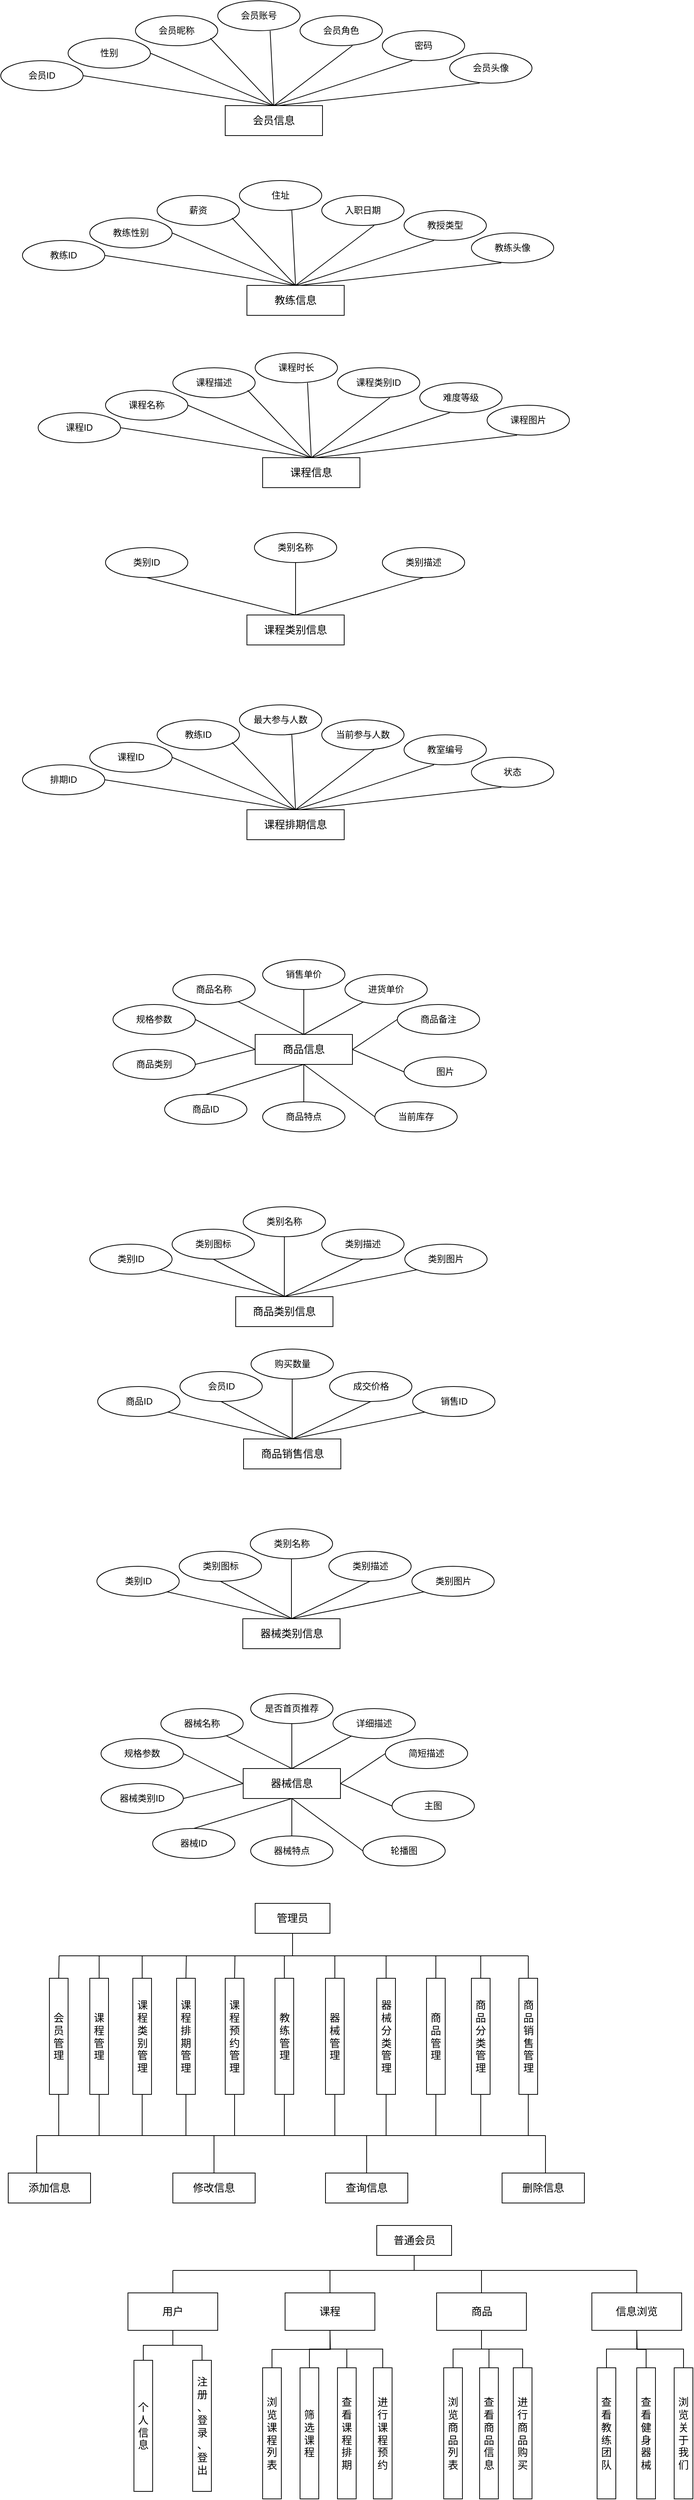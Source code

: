 <mxfile version="27.0.4" pages="2">
  <diagram name="第 1 页" id="zdntz2478s2lCkeFTCFq">
    <mxGraphModel dx="998" dy="594" grid="1" gridSize="10" guides="1" tooltips="1" connect="1" arrows="1" fold="1" page="1" pageScale="1" pageWidth="827" pageHeight="1169" math="0" shadow="0">
      <root>
        <mxCell id="0" />
        <mxCell id="1" parent="0" />
        <mxCell id="17QydgVOFod0C8i1eIwQ-2" value="&lt;font style=&quot;font-size: 14px;&quot;&gt;会员信息&lt;/font&gt;" style="rounded=0;whiteSpace=wrap;html=1;" parent="1" vertex="1">
          <mxGeometry x="330" y="410" width="130" height="40" as="geometry" />
        </mxCell>
        <mxCell id="17QydgVOFod0C8i1eIwQ-3" value="会员昵称" style="ellipse;whiteSpace=wrap;html=1;" parent="1" vertex="1">
          <mxGeometry x="210" y="290" width="110" height="40" as="geometry" />
        </mxCell>
        <mxCell id="17QydgVOFod0C8i1eIwQ-4" value="会员账号" style="ellipse;whiteSpace=wrap;html=1;" parent="1" vertex="1">
          <mxGeometry x="320" y="270" width="110" height="40" as="geometry" />
        </mxCell>
        <mxCell id="17QydgVOFod0C8i1eIwQ-5" value="会员头像" style="ellipse;whiteSpace=wrap;html=1;" parent="1" vertex="1">
          <mxGeometry x="630" y="340" width="110" height="40" as="geometry" />
        </mxCell>
        <mxCell id="17QydgVOFod0C8i1eIwQ-6" value="性别" style="ellipse;whiteSpace=wrap;html=1;" parent="1" vertex="1">
          <mxGeometry x="120" y="320" width="110" height="40" as="geometry" />
        </mxCell>
        <mxCell id="17QydgVOFod0C8i1eIwQ-7" value="会员角色" style="ellipse;whiteSpace=wrap;html=1;" parent="1" vertex="1">
          <mxGeometry x="430" y="290" width="110" height="40" as="geometry" />
        </mxCell>
        <mxCell id="17QydgVOFod0C8i1eIwQ-8" value="密码" style="ellipse;whiteSpace=wrap;html=1;" parent="1" vertex="1">
          <mxGeometry x="540" y="310" width="110" height="40" as="geometry" />
        </mxCell>
        <mxCell id="17QydgVOFod0C8i1eIwQ-11" value="会员ID" style="ellipse;whiteSpace=wrap;html=1;" parent="1" vertex="1">
          <mxGeometry x="30" y="350" width="110" height="40" as="geometry" />
        </mxCell>
        <mxCell id="17QydgVOFod0C8i1eIwQ-14" value="" style="endArrow=none;html=1;rounded=0;exitX=0.5;exitY=0;exitDx=0;exitDy=0;" parent="1" source="17QydgVOFod0C8i1eIwQ-2" edge="1">
          <mxGeometry width="50" height="50" relative="1" as="geometry">
            <mxPoint x="90" y="420" as="sourcePoint" />
            <mxPoint x="140" y="370" as="targetPoint" />
          </mxGeometry>
        </mxCell>
        <mxCell id="17QydgVOFod0C8i1eIwQ-15" value="" style="endArrow=none;html=1;rounded=0;exitX=0.5;exitY=0;exitDx=0;exitDy=0;" parent="1" source="17QydgVOFod0C8i1eIwQ-2" edge="1">
          <mxGeometry width="50" height="50" relative="1" as="geometry">
            <mxPoint x="180" y="390" as="sourcePoint" />
            <mxPoint x="230" y="340" as="targetPoint" />
          </mxGeometry>
        </mxCell>
        <mxCell id="17QydgVOFod0C8i1eIwQ-16" value="" style="endArrow=none;html=1;rounded=0;exitX=0.5;exitY=0;exitDx=0;exitDy=0;" parent="1" source="17QydgVOFod0C8i1eIwQ-2" edge="1">
          <mxGeometry width="50" height="50" relative="1" as="geometry">
            <mxPoint x="260" y="370" as="sourcePoint" />
            <mxPoint x="310" y="320" as="targetPoint" />
          </mxGeometry>
        </mxCell>
        <mxCell id="17QydgVOFod0C8i1eIwQ-17" value="" style="endArrow=none;html=1;rounded=0;exitX=0.5;exitY=0;exitDx=0;exitDy=0;" parent="1" source="17QydgVOFod0C8i1eIwQ-2" edge="1">
          <mxGeometry width="50" height="50" relative="1" as="geometry">
            <mxPoint x="340" y="360" as="sourcePoint" />
            <mxPoint x="390" y="310" as="targetPoint" />
          </mxGeometry>
        </mxCell>
        <mxCell id="17QydgVOFod0C8i1eIwQ-18" value="" style="endArrow=none;html=1;rounded=0;exitX=0.5;exitY=0;exitDx=0;exitDy=0;" parent="1" source="17QydgVOFod0C8i1eIwQ-2" edge="1">
          <mxGeometry width="50" height="50" relative="1" as="geometry">
            <mxPoint x="390" y="410" as="sourcePoint" />
            <mxPoint x="500" y="330" as="targetPoint" />
          </mxGeometry>
        </mxCell>
        <mxCell id="17QydgVOFod0C8i1eIwQ-19" value="" style="endArrow=none;html=1;rounded=0;exitX=0.5;exitY=0;exitDx=0;exitDy=0;" parent="1" source="17QydgVOFod0C8i1eIwQ-2" edge="1">
          <mxGeometry width="50" height="50" relative="1" as="geometry">
            <mxPoint x="530" y="400" as="sourcePoint" />
            <mxPoint x="580" y="350" as="targetPoint" />
          </mxGeometry>
        </mxCell>
        <mxCell id="17QydgVOFod0C8i1eIwQ-20" value="" style="endArrow=none;html=1;rounded=0;" parent="1" edge="1">
          <mxGeometry width="50" height="50" relative="1" as="geometry">
            <mxPoint x="400" y="410" as="sourcePoint" />
            <mxPoint x="670" y="380" as="targetPoint" />
          </mxGeometry>
        </mxCell>
        <mxCell id="17QydgVOFod0C8i1eIwQ-21" value="&lt;font style=&quot;font-size: 14px;&quot;&gt;教练信息&lt;/font&gt;" style="rounded=0;whiteSpace=wrap;html=1;" parent="1" vertex="1">
          <mxGeometry x="359" y="650" width="130" height="40" as="geometry" />
        </mxCell>
        <mxCell id="17QydgVOFod0C8i1eIwQ-22" value="薪资" style="ellipse;whiteSpace=wrap;html=1;" parent="1" vertex="1">
          <mxGeometry x="239" y="530" width="110" height="40" as="geometry" />
        </mxCell>
        <mxCell id="17QydgVOFod0C8i1eIwQ-23" value="住址" style="ellipse;whiteSpace=wrap;html=1;" parent="1" vertex="1">
          <mxGeometry x="349" y="510" width="110" height="40" as="geometry" />
        </mxCell>
        <mxCell id="17QydgVOFod0C8i1eIwQ-24" value="教练头像" style="ellipse;whiteSpace=wrap;html=1;" parent="1" vertex="1">
          <mxGeometry x="659" y="580" width="110" height="40" as="geometry" />
        </mxCell>
        <mxCell id="17QydgVOFod0C8i1eIwQ-25" value="教练性别" style="ellipse;whiteSpace=wrap;html=1;" parent="1" vertex="1">
          <mxGeometry x="149" y="560" width="110" height="40" as="geometry" />
        </mxCell>
        <mxCell id="17QydgVOFod0C8i1eIwQ-26" value="入职日期" style="ellipse;whiteSpace=wrap;html=1;" parent="1" vertex="1">
          <mxGeometry x="459" y="530" width="110" height="40" as="geometry" />
        </mxCell>
        <mxCell id="17QydgVOFod0C8i1eIwQ-27" value="教授类型" style="ellipse;whiteSpace=wrap;html=1;" parent="1" vertex="1">
          <mxGeometry x="569" y="550" width="110" height="40" as="geometry" />
        </mxCell>
        <mxCell id="17QydgVOFod0C8i1eIwQ-28" value="教练ID" style="ellipse;whiteSpace=wrap;html=1;" parent="1" vertex="1">
          <mxGeometry x="59" y="590" width="110" height="40" as="geometry" />
        </mxCell>
        <mxCell id="17QydgVOFod0C8i1eIwQ-29" value="" style="endArrow=none;html=1;rounded=0;exitX=0.5;exitY=0;exitDx=0;exitDy=0;" parent="1" source="17QydgVOFod0C8i1eIwQ-21" edge="1">
          <mxGeometry width="50" height="50" relative="1" as="geometry">
            <mxPoint x="119" y="660" as="sourcePoint" />
            <mxPoint x="169" y="610" as="targetPoint" />
          </mxGeometry>
        </mxCell>
        <mxCell id="17QydgVOFod0C8i1eIwQ-30" value="" style="endArrow=none;html=1;rounded=0;exitX=0.5;exitY=0;exitDx=0;exitDy=0;" parent="1" source="17QydgVOFod0C8i1eIwQ-21" edge="1">
          <mxGeometry width="50" height="50" relative="1" as="geometry">
            <mxPoint x="209" y="630" as="sourcePoint" />
            <mxPoint x="259" y="580" as="targetPoint" />
          </mxGeometry>
        </mxCell>
        <mxCell id="17QydgVOFod0C8i1eIwQ-31" value="" style="endArrow=none;html=1;rounded=0;exitX=0.5;exitY=0;exitDx=0;exitDy=0;" parent="1" source="17QydgVOFod0C8i1eIwQ-21" edge="1">
          <mxGeometry width="50" height="50" relative="1" as="geometry">
            <mxPoint x="289" y="610" as="sourcePoint" />
            <mxPoint x="339" y="560" as="targetPoint" />
          </mxGeometry>
        </mxCell>
        <mxCell id="17QydgVOFod0C8i1eIwQ-32" value="" style="endArrow=none;html=1;rounded=0;exitX=0.5;exitY=0;exitDx=0;exitDy=0;" parent="1" source="17QydgVOFod0C8i1eIwQ-21" edge="1">
          <mxGeometry width="50" height="50" relative="1" as="geometry">
            <mxPoint x="369" y="600" as="sourcePoint" />
            <mxPoint x="419" y="550" as="targetPoint" />
          </mxGeometry>
        </mxCell>
        <mxCell id="17QydgVOFod0C8i1eIwQ-33" value="" style="endArrow=none;html=1;rounded=0;exitX=0.5;exitY=0;exitDx=0;exitDy=0;" parent="1" source="17QydgVOFod0C8i1eIwQ-21" edge="1">
          <mxGeometry width="50" height="50" relative="1" as="geometry">
            <mxPoint x="419" y="650" as="sourcePoint" />
            <mxPoint x="529" y="570" as="targetPoint" />
          </mxGeometry>
        </mxCell>
        <mxCell id="17QydgVOFod0C8i1eIwQ-34" value="" style="endArrow=none;html=1;rounded=0;exitX=0.5;exitY=0;exitDx=0;exitDy=0;" parent="1" source="17QydgVOFod0C8i1eIwQ-21" edge="1">
          <mxGeometry width="50" height="50" relative="1" as="geometry">
            <mxPoint x="559" y="640" as="sourcePoint" />
            <mxPoint x="609" y="590" as="targetPoint" />
          </mxGeometry>
        </mxCell>
        <mxCell id="17QydgVOFod0C8i1eIwQ-35" value="" style="endArrow=none;html=1;rounded=0;" parent="1" edge="1">
          <mxGeometry width="50" height="50" relative="1" as="geometry">
            <mxPoint x="429" y="650" as="sourcePoint" />
            <mxPoint x="699" y="620" as="targetPoint" />
          </mxGeometry>
        </mxCell>
        <mxCell id="svAXorbb0JacJAwmI3sZ-1" value="&lt;font style=&quot;font-size: 14px;&quot;&gt;课程信息&lt;/font&gt;" style="rounded=0;whiteSpace=wrap;html=1;" parent="1" vertex="1">
          <mxGeometry x="380" y="880" width="130" height="40" as="geometry" />
        </mxCell>
        <mxCell id="svAXorbb0JacJAwmI3sZ-2" value="课程描述" style="ellipse;whiteSpace=wrap;html=1;" parent="1" vertex="1">
          <mxGeometry x="260" y="760" width="110" height="40" as="geometry" />
        </mxCell>
        <mxCell id="svAXorbb0JacJAwmI3sZ-3" value="课程时长" style="ellipse;whiteSpace=wrap;html=1;" parent="1" vertex="1">
          <mxGeometry x="370" y="740" width="110" height="40" as="geometry" />
        </mxCell>
        <mxCell id="svAXorbb0JacJAwmI3sZ-4" value="课程图片" style="ellipse;whiteSpace=wrap;html=1;" parent="1" vertex="1">
          <mxGeometry x="680" y="810" width="110" height="40" as="geometry" />
        </mxCell>
        <mxCell id="svAXorbb0JacJAwmI3sZ-5" value="课程名称" style="ellipse;whiteSpace=wrap;html=1;" parent="1" vertex="1">
          <mxGeometry x="170" y="790" width="110" height="40" as="geometry" />
        </mxCell>
        <mxCell id="svAXorbb0JacJAwmI3sZ-6" value="课程类别ID" style="ellipse;whiteSpace=wrap;html=1;" parent="1" vertex="1">
          <mxGeometry x="480" y="760" width="110" height="40" as="geometry" />
        </mxCell>
        <mxCell id="svAXorbb0JacJAwmI3sZ-7" value="难度等级" style="ellipse;whiteSpace=wrap;html=1;" parent="1" vertex="1">
          <mxGeometry x="590" y="780" width="110" height="40" as="geometry" />
        </mxCell>
        <mxCell id="svAXorbb0JacJAwmI3sZ-8" value="课程ID" style="ellipse;whiteSpace=wrap;html=1;" parent="1" vertex="1">
          <mxGeometry x="80" y="820" width="110" height="40" as="geometry" />
        </mxCell>
        <mxCell id="svAXorbb0JacJAwmI3sZ-9" value="" style="endArrow=none;html=1;rounded=0;exitX=0.5;exitY=0;exitDx=0;exitDy=0;" parent="1" source="svAXorbb0JacJAwmI3sZ-1" edge="1">
          <mxGeometry width="50" height="50" relative="1" as="geometry">
            <mxPoint x="140" y="890" as="sourcePoint" />
            <mxPoint x="190" y="840" as="targetPoint" />
          </mxGeometry>
        </mxCell>
        <mxCell id="svAXorbb0JacJAwmI3sZ-10" value="" style="endArrow=none;html=1;rounded=0;exitX=0.5;exitY=0;exitDx=0;exitDy=0;" parent="1" source="svAXorbb0JacJAwmI3sZ-1" edge="1">
          <mxGeometry width="50" height="50" relative="1" as="geometry">
            <mxPoint x="230" y="860" as="sourcePoint" />
            <mxPoint x="280" y="810" as="targetPoint" />
          </mxGeometry>
        </mxCell>
        <mxCell id="svAXorbb0JacJAwmI3sZ-11" value="" style="endArrow=none;html=1;rounded=0;exitX=0.5;exitY=0;exitDx=0;exitDy=0;" parent="1" source="svAXorbb0JacJAwmI3sZ-1" edge="1">
          <mxGeometry width="50" height="50" relative="1" as="geometry">
            <mxPoint x="310" y="840" as="sourcePoint" />
            <mxPoint x="360" y="790" as="targetPoint" />
          </mxGeometry>
        </mxCell>
        <mxCell id="svAXorbb0JacJAwmI3sZ-12" value="" style="endArrow=none;html=1;rounded=0;exitX=0.5;exitY=0;exitDx=0;exitDy=0;" parent="1" source="svAXorbb0JacJAwmI3sZ-1" edge="1">
          <mxGeometry width="50" height="50" relative="1" as="geometry">
            <mxPoint x="390" y="830" as="sourcePoint" />
            <mxPoint x="440" y="780" as="targetPoint" />
          </mxGeometry>
        </mxCell>
        <mxCell id="svAXorbb0JacJAwmI3sZ-13" value="" style="endArrow=none;html=1;rounded=0;exitX=0.5;exitY=0;exitDx=0;exitDy=0;" parent="1" source="svAXorbb0JacJAwmI3sZ-1" edge="1">
          <mxGeometry width="50" height="50" relative="1" as="geometry">
            <mxPoint x="440" y="880" as="sourcePoint" />
            <mxPoint x="550" y="800" as="targetPoint" />
          </mxGeometry>
        </mxCell>
        <mxCell id="svAXorbb0JacJAwmI3sZ-14" value="" style="endArrow=none;html=1;rounded=0;exitX=0.5;exitY=0;exitDx=0;exitDy=0;" parent="1" source="svAXorbb0JacJAwmI3sZ-1" edge="1">
          <mxGeometry width="50" height="50" relative="1" as="geometry">
            <mxPoint x="580" y="870" as="sourcePoint" />
            <mxPoint x="630" y="820" as="targetPoint" />
          </mxGeometry>
        </mxCell>
        <mxCell id="svAXorbb0JacJAwmI3sZ-15" value="" style="endArrow=none;html=1;rounded=0;" parent="1" edge="1">
          <mxGeometry width="50" height="50" relative="1" as="geometry">
            <mxPoint x="450" y="880" as="sourcePoint" />
            <mxPoint x="720" y="850" as="targetPoint" />
          </mxGeometry>
        </mxCell>
        <mxCell id="svAXorbb0JacJAwmI3sZ-16" value="&lt;font style=&quot;font-size: 14px;&quot;&gt;课程类别信息&lt;/font&gt;" style="rounded=0;whiteSpace=wrap;html=1;" parent="1" vertex="1">
          <mxGeometry x="359" y="1090" width="130" height="40" as="geometry" />
        </mxCell>
        <mxCell id="svAXorbb0JacJAwmI3sZ-17" value="类别描述" style="ellipse;whiteSpace=wrap;html=1;" parent="1" vertex="1">
          <mxGeometry x="540" y="1000" width="110" height="40" as="geometry" />
        </mxCell>
        <mxCell id="svAXorbb0JacJAwmI3sZ-20" value="类别名称" style="ellipse;whiteSpace=wrap;html=1;" parent="1" vertex="1">
          <mxGeometry x="369" y="980" width="110" height="40" as="geometry" />
        </mxCell>
        <mxCell id="svAXorbb0JacJAwmI3sZ-23" value="类别ID" style="ellipse;whiteSpace=wrap;html=1;" parent="1" vertex="1">
          <mxGeometry x="170" y="1000" width="110" height="40" as="geometry" />
        </mxCell>
        <mxCell id="svAXorbb0JacJAwmI3sZ-24" value="" style="endArrow=none;html=1;rounded=0;exitX=0.5;exitY=0;exitDx=0;exitDy=0;entryX=0.5;entryY=1;entryDx=0;entryDy=0;" parent="1" source="svAXorbb0JacJAwmI3sZ-16" target="svAXorbb0JacJAwmI3sZ-23" edge="1">
          <mxGeometry width="50" height="50" relative="1" as="geometry">
            <mxPoint x="119" y="1100" as="sourcePoint" />
            <mxPoint x="169" y="1050" as="targetPoint" />
          </mxGeometry>
        </mxCell>
        <mxCell id="svAXorbb0JacJAwmI3sZ-26" value="" style="endArrow=none;html=1;rounded=0;exitX=0.5;exitY=0;exitDx=0;exitDy=0;entryX=0.5;entryY=1;entryDx=0;entryDy=0;" parent="1" source="svAXorbb0JacJAwmI3sZ-16" target="svAXorbb0JacJAwmI3sZ-17" edge="1">
          <mxGeometry width="50" height="50" relative="1" as="geometry">
            <mxPoint x="289" y="1050" as="sourcePoint" />
            <mxPoint x="339" y="1000" as="targetPoint" />
          </mxGeometry>
        </mxCell>
        <mxCell id="svAXorbb0JacJAwmI3sZ-31" value="" style="endArrow=none;html=1;rounded=0;exitX=0.5;exitY=0;exitDx=0;exitDy=0;entryX=0.5;entryY=1;entryDx=0;entryDy=0;" parent="1" source="svAXorbb0JacJAwmI3sZ-16" target="svAXorbb0JacJAwmI3sZ-20" edge="1">
          <mxGeometry width="50" height="50" relative="1" as="geometry">
            <mxPoint x="390" y="1040" as="sourcePoint" />
            <mxPoint x="440" y="990" as="targetPoint" />
          </mxGeometry>
        </mxCell>
        <mxCell id="svAXorbb0JacJAwmI3sZ-32" value="&lt;font style=&quot;font-size: 14px;&quot;&gt;课程排期信息&lt;/font&gt;" style="rounded=0;whiteSpace=wrap;html=1;" parent="1" vertex="1">
          <mxGeometry x="359" y="1350" width="130" height="40" as="geometry" />
        </mxCell>
        <mxCell id="svAXorbb0JacJAwmI3sZ-33" value="教练ID" style="ellipse;whiteSpace=wrap;html=1;" parent="1" vertex="1">
          <mxGeometry x="239" y="1230" width="110" height="40" as="geometry" />
        </mxCell>
        <mxCell id="svAXorbb0JacJAwmI3sZ-34" value="最大参与人数" style="ellipse;whiteSpace=wrap;html=1;" parent="1" vertex="1">
          <mxGeometry x="349" y="1210" width="110" height="40" as="geometry" />
        </mxCell>
        <mxCell id="svAXorbb0JacJAwmI3sZ-35" value="状态" style="ellipse;whiteSpace=wrap;html=1;" parent="1" vertex="1">
          <mxGeometry x="659" y="1280" width="110" height="40" as="geometry" />
        </mxCell>
        <mxCell id="svAXorbb0JacJAwmI3sZ-36" value="课程ID" style="ellipse;whiteSpace=wrap;html=1;" parent="1" vertex="1">
          <mxGeometry x="149" y="1260" width="110" height="40" as="geometry" />
        </mxCell>
        <mxCell id="svAXorbb0JacJAwmI3sZ-37" value="当前参与人数" style="ellipse;whiteSpace=wrap;html=1;" parent="1" vertex="1">
          <mxGeometry x="459" y="1230" width="110" height="40" as="geometry" />
        </mxCell>
        <mxCell id="svAXorbb0JacJAwmI3sZ-38" value="教室编号" style="ellipse;whiteSpace=wrap;html=1;" parent="1" vertex="1">
          <mxGeometry x="569" y="1250" width="110" height="40" as="geometry" />
        </mxCell>
        <mxCell id="svAXorbb0JacJAwmI3sZ-39" value="排期ID" style="ellipse;whiteSpace=wrap;html=1;" parent="1" vertex="1">
          <mxGeometry x="59" y="1290" width="110" height="40" as="geometry" />
        </mxCell>
        <mxCell id="svAXorbb0JacJAwmI3sZ-40" value="" style="endArrow=none;html=1;rounded=0;exitX=0.5;exitY=0;exitDx=0;exitDy=0;" parent="1" source="svAXorbb0JacJAwmI3sZ-32" edge="1">
          <mxGeometry width="50" height="50" relative="1" as="geometry">
            <mxPoint x="119" y="1360" as="sourcePoint" />
            <mxPoint x="169" y="1310" as="targetPoint" />
          </mxGeometry>
        </mxCell>
        <mxCell id="svAXorbb0JacJAwmI3sZ-41" value="" style="endArrow=none;html=1;rounded=0;exitX=0.5;exitY=0;exitDx=0;exitDy=0;" parent="1" source="svAXorbb0JacJAwmI3sZ-32" edge="1">
          <mxGeometry width="50" height="50" relative="1" as="geometry">
            <mxPoint x="209" y="1330" as="sourcePoint" />
            <mxPoint x="259" y="1280" as="targetPoint" />
          </mxGeometry>
        </mxCell>
        <mxCell id="svAXorbb0JacJAwmI3sZ-42" value="" style="endArrow=none;html=1;rounded=0;exitX=0.5;exitY=0;exitDx=0;exitDy=0;" parent="1" source="svAXorbb0JacJAwmI3sZ-32" edge="1">
          <mxGeometry width="50" height="50" relative="1" as="geometry">
            <mxPoint x="289" y="1310" as="sourcePoint" />
            <mxPoint x="339" y="1260" as="targetPoint" />
          </mxGeometry>
        </mxCell>
        <mxCell id="svAXorbb0JacJAwmI3sZ-43" value="" style="endArrow=none;html=1;rounded=0;exitX=0.5;exitY=0;exitDx=0;exitDy=0;" parent="1" source="svAXorbb0JacJAwmI3sZ-32" edge="1">
          <mxGeometry width="50" height="50" relative="1" as="geometry">
            <mxPoint x="369" y="1300" as="sourcePoint" />
            <mxPoint x="419" y="1250" as="targetPoint" />
          </mxGeometry>
        </mxCell>
        <mxCell id="svAXorbb0JacJAwmI3sZ-44" value="" style="endArrow=none;html=1;rounded=0;exitX=0.5;exitY=0;exitDx=0;exitDy=0;" parent="1" source="svAXorbb0JacJAwmI3sZ-32" edge="1">
          <mxGeometry width="50" height="50" relative="1" as="geometry">
            <mxPoint x="419" y="1350" as="sourcePoint" />
            <mxPoint x="529" y="1270" as="targetPoint" />
          </mxGeometry>
        </mxCell>
        <mxCell id="svAXorbb0JacJAwmI3sZ-45" value="" style="endArrow=none;html=1;rounded=0;exitX=0.5;exitY=0;exitDx=0;exitDy=0;" parent="1" source="svAXorbb0JacJAwmI3sZ-32" edge="1">
          <mxGeometry width="50" height="50" relative="1" as="geometry">
            <mxPoint x="559" y="1340" as="sourcePoint" />
            <mxPoint x="609" y="1290" as="targetPoint" />
          </mxGeometry>
        </mxCell>
        <mxCell id="svAXorbb0JacJAwmI3sZ-46" value="" style="endArrow=none;html=1;rounded=0;" parent="1" edge="1">
          <mxGeometry width="50" height="50" relative="1" as="geometry">
            <mxPoint x="429" y="1350" as="sourcePoint" />
            <mxPoint x="699" y="1320" as="targetPoint" />
          </mxGeometry>
        </mxCell>
        <mxCell id="svAXorbb0JacJAwmI3sZ-62" value="&lt;font style=&quot;font-size: 14px;&quot;&gt;商品信息&lt;/font&gt;" style="rounded=0;whiteSpace=wrap;html=1;" parent="1" vertex="1">
          <mxGeometry x="370" y="1650" width="130" height="40" as="geometry" />
        </mxCell>
        <mxCell id="svAXorbb0JacJAwmI3sZ-64" value="销售单价" style="ellipse;whiteSpace=wrap;html=1;" parent="1" vertex="1">
          <mxGeometry x="380" y="1550" width="110" height="40" as="geometry" />
        </mxCell>
        <mxCell id="svAXorbb0JacJAwmI3sZ-65" value="图片" style="ellipse;whiteSpace=wrap;html=1;" parent="1" vertex="1">
          <mxGeometry x="569" y="1680" width="110" height="40" as="geometry" />
        </mxCell>
        <mxCell id="svAXorbb0JacJAwmI3sZ-67" value="当前库存" style="ellipse;whiteSpace=wrap;html=1;" parent="1" vertex="1">
          <mxGeometry x="530" y="1740" width="110" height="40" as="geometry" />
        </mxCell>
        <mxCell id="svAXorbb0JacJAwmI3sZ-68" value="商品备注" style="ellipse;whiteSpace=wrap;html=1;" parent="1" vertex="1">
          <mxGeometry x="560" y="1610" width="110" height="40" as="geometry" />
        </mxCell>
        <mxCell id="svAXorbb0JacJAwmI3sZ-69" value="商品ID" style="ellipse;whiteSpace=wrap;html=1;" parent="1" vertex="1">
          <mxGeometry x="249" y="1730" width="110" height="40" as="geometry" />
        </mxCell>
        <mxCell id="svAXorbb0JacJAwmI3sZ-70" value="" style="endArrow=none;html=1;rounded=0;exitX=0;exitY=0.5;exitDx=0;exitDy=0;entryX=1;entryY=0.5;entryDx=0;entryDy=0;" parent="1" source="svAXorbb0JacJAwmI3sZ-62" target="svAXorbb0JacJAwmI3sZ-78" edge="1">
          <mxGeometry width="50" height="50" relative="1" as="geometry">
            <mxPoint x="129" y="1630" as="sourcePoint" />
            <mxPoint x="179" y="1580" as="targetPoint" />
          </mxGeometry>
        </mxCell>
        <mxCell id="svAXorbb0JacJAwmI3sZ-73" value="" style="endArrow=none;html=1;rounded=0;exitX=0.5;exitY=0;exitDx=0;exitDy=0;entryX=0.5;entryY=1;entryDx=0;entryDy=0;" parent="1" source="svAXorbb0JacJAwmI3sZ-62" target="svAXorbb0JacJAwmI3sZ-64" edge="1">
          <mxGeometry width="50" height="50" relative="1" as="geometry">
            <mxPoint x="379" y="1570" as="sourcePoint" />
            <mxPoint x="429" y="1520" as="targetPoint" />
          </mxGeometry>
        </mxCell>
        <mxCell id="svAXorbb0JacJAwmI3sZ-75" value="" style="endArrow=none;html=1;rounded=0;exitX=1;exitY=0.5;exitDx=0;exitDy=0;entryX=0;entryY=0.5;entryDx=0;entryDy=0;" parent="1" source="svAXorbb0JacJAwmI3sZ-62" target="svAXorbb0JacJAwmI3sZ-68" edge="1">
          <mxGeometry width="50" height="50" relative="1" as="geometry">
            <mxPoint x="569" y="1610" as="sourcePoint" />
            <mxPoint x="619" y="1560" as="targetPoint" />
          </mxGeometry>
        </mxCell>
        <mxCell id="svAXorbb0JacJAwmI3sZ-76" value="" style="endArrow=none;html=1;rounded=0;exitX=0.5;exitY=1;exitDx=0;exitDy=0;entryX=0.5;entryY=0;entryDx=0;entryDy=0;" parent="1" source="svAXorbb0JacJAwmI3sZ-62" target="svAXorbb0JacJAwmI3sZ-77" edge="1">
          <mxGeometry width="50" height="50" relative="1" as="geometry">
            <mxPoint x="640" y="1580" as="sourcePoint" />
            <mxPoint x="910" y="1550" as="targetPoint" />
          </mxGeometry>
        </mxCell>
        <mxCell id="svAXorbb0JacJAwmI3sZ-77" value="商品特点" style="ellipse;whiteSpace=wrap;html=1;" parent="1" vertex="1">
          <mxGeometry x="380" y="1740" width="110" height="40" as="geometry" />
        </mxCell>
        <mxCell id="svAXorbb0JacJAwmI3sZ-78" value="规格参数" style="ellipse;whiteSpace=wrap;html=1;" parent="1" vertex="1">
          <mxGeometry x="180" y="1610" width="110" height="40" as="geometry" />
        </mxCell>
        <mxCell id="svAXorbb0JacJAwmI3sZ-79" value="商品类别" style="ellipse;whiteSpace=wrap;html=1;" parent="1" vertex="1">
          <mxGeometry x="180" y="1670" width="110" height="40" as="geometry" />
        </mxCell>
        <mxCell id="svAXorbb0JacJAwmI3sZ-80" value="" style="endArrow=none;html=1;rounded=0;exitX=0.5;exitY=0;exitDx=0;exitDy=0;" parent="1" source="svAXorbb0JacJAwmI3sZ-62" target="svAXorbb0JacJAwmI3sZ-63" edge="1">
          <mxGeometry width="50" height="50" relative="1" as="geometry">
            <mxPoint x="435" y="1650" as="sourcePoint" />
            <mxPoint x="349" y="1530" as="targetPoint" />
          </mxGeometry>
        </mxCell>
        <mxCell id="svAXorbb0JacJAwmI3sZ-63" value="进货单价" style="ellipse;whiteSpace=wrap;html=1;" parent="1" vertex="1">
          <mxGeometry x="490" y="1570" width="110" height="40" as="geometry" />
        </mxCell>
        <mxCell id="svAXorbb0JacJAwmI3sZ-81" value="" style="endArrow=none;html=1;rounded=0;exitX=0.5;exitY=0;exitDx=0;exitDy=0;" parent="1" source="svAXorbb0JacJAwmI3sZ-62" target="svAXorbb0JacJAwmI3sZ-66" edge="1">
          <mxGeometry width="50" height="50" relative="1" as="geometry">
            <mxPoint x="435" y="1650" as="sourcePoint" />
            <mxPoint x="269" y="1550" as="targetPoint" />
          </mxGeometry>
        </mxCell>
        <mxCell id="svAXorbb0JacJAwmI3sZ-66" value="商品名称" style="ellipse;whiteSpace=wrap;html=1;" parent="1" vertex="1">
          <mxGeometry x="260" y="1570" width="110" height="40" as="geometry" />
        </mxCell>
        <mxCell id="svAXorbb0JacJAwmI3sZ-84" value="" style="endArrow=none;html=1;rounded=0;exitX=0;exitY=0.5;exitDx=0;exitDy=0;entryX=1;entryY=0.5;entryDx=0;entryDy=0;" parent="1" source="svAXorbb0JacJAwmI3sZ-62" target="svAXorbb0JacJAwmI3sZ-79" edge="1">
          <mxGeometry width="50" height="50" relative="1" as="geometry">
            <mxPoint x="445" y="1660" as="sourcePoint" />
            <mxPoint x="300" y="1640" as="targetPoint" />
          </mxGeometry>
        </mxCell>
        <mxCell id="svAXorbb0JacJAwmI3sZ-85" value="" style="endArrow=none;html=1;rounded=0;exitX=1;exitY=0.5;exitDx=0;exitDy=0;entryX=0;entryY=0.5;entryDx=0;entryDy=0;" parent="1" source="svAXorbb0JacJAwmI3sZ-62" target="svAXorbb0JacJAwmI3sZ-65" edge="1">
          <mxGeometry width="50" height="50" relative="1" as="geometry">
            <mxPoint x="455" y="1670" as="sourcePoint" />
            <mxPoint x="310" y="1650" as="targetPoint" />
          </mxGeometry>
        </mxCell>
        <mxCell id="svAXorbb0JacJAwmI3sZ-86" value="" style="endArrow=none;html=1;rounded=0;exitX=0.5;exitY=1;exitDx=0;exitDy=0;entryX=0;entryY=0.5;entryDx=0;entryDy=0;" parent="1" source="svAXorbb0JacJAwmI3sZ-62" target="svAXorbb0JacJAwmI3sZ-67" edge="1">
          <mxGeometry width="50" height="50" relative="1" as="geometry">
            <mxPoint x="445" y="1700" as="sourcePoint" />
            <mxPoint x="445" y="1750" as="targetPoint" />
          </mxGeometry>
        </mxCell>
        <mxCell id="svAXorbb0JacJAwmI3sZ-87" value="" style="endArrow=none;html=1;rounded=0;exitX=0.5;exitY=1;exitDx=0;exitDy=0;entryX=0.5;entryY=0;entryDx=0;entryDy=0;" parent="1" source="svAXorbb0JacJAwmI3sZ-62" target="svAXorbb0JacJAwmI3sZ-69" edge="1">
          <mxGeometry width="50" height="50" relative="1" as="geometry">
            <mxPoint x="455" y="1710" as="sourcePoint" />
            <mxPoint x="455" y="1760" as="targetPoint" />
          </mxGeometry>
        </mxCell>
        <mxCell id="svAXorbb0JacJAwmI3sZ-88" value="&lt;font style=&quot;font-size: 14px;&quot;&gt;商品类别信息&lt;/font&gt;" style="rounded=0;whiteSpace=wrap;html=1;" parent="1" vertex="1">
          <mxGeometry x="344" y="2000" width="130" height="40" as="geometry" />
        </mxCell>
        <mxCell id="svAXorbb0JacJAwmI3sZ-89" value="类别描述" style="ellipse;whiteSpace=wrap;html=1;" parent="1" vertex="1">
          <mxGeometry x="459" y="1910" width="110" height="40" as="geometry" />
        </mxCell>
        <mxCell id="svAXorbb0JacJAwmI3sZ-90" value="类别名称" style="ellipse;whiteSpace=wrap;html=1;" parent="1" vertex="1">
          <mxGeometry x="354" y="1880" width="110" height="40" as="geometry" />
        </mxCell>
        <mxCell id="svAXorbb0JacJAwmI3sZ-91" value="类别ID" style="ellipse;whiteSpace=wrap;html=1;" parent="1" vertex="1">
          <mxGeometry x="149" y="1930" width="110" height="40" as="geometry" />
        </mxCell>
        <mxCell id="svAXorbb0JacJAwmI3sZ-92" value="" style="endArrow=none;html=1;rounded=0;exitX=0.5;exitY=0;exitDx=0;exitDy=0;entryX=1;entryY=1;entryDx=0;entryDy=0;" parent="1" source="svAXorbb0JacJAwmI3sZ-88" target="svAXorbb0JacJAwmI3sZ-91" edge="1">
          <mxGeometry width="50" height="50" relative="1" as="geometry">
            <mxPoint x="104" y="2010" as="sourcePoint" />
            <mxPoint x="154" y="1960" as="targetPoint" />
          </mxGeometry>
        </mxCell>
        <mxCell id="svAXorbb0JacJAwmI3sZ-93" value="" style="endArrow=none;html=1;rounded=0;exitX=0.5;exitY=0;exitDx=0;exitDy=0;entryX=0.5;entryY=1;entryDx=0;entryDy=0;" parent="1" source="svAXorbb0JacJAwmI3sZ-88" target="svAXorbb0JacJAwmI3sZ-89" edge="1">
          <mxGeometry width="50" height="50" relative="1" as="geometry">
            <mxPoint x="274" y="1960" as="sourcePoint" />
            <mxPoint x="324" y="1910" as="targetPoint" />
          </mxGeometry>
        </mxCell>
        <mxCell id="svAXorbb0JacJAwmI3sZ-94" value="" style="endArrow=none;html=1;rounded=0;exitX=0.5;exitY=0;exitDx=0;exitDy=0;entryX=0.5;entryY=1;entryDx=0;entryDy=0;" parent="1" source="svAXorbb0JacJAwmI3sZ-88" target="svAXorbb0JacJAwmI3sZ-90" edge="1">
          <mxGeometry width="50" height="50" relative="1" as="geometry">
            <mxPoint x="375" y="1950" as="sourcePoint" />
            <mxPoint x="425" y="1900" as="targetPoint" />
          </mxGeometry>
        </mxCell>
        <mxCell id="svAXorbb0JacJAwmI3sZ-95" value="类别图标" style="ellipse;whiteSpace=wrap;html=1;" parent="1" vertex="1">
          <mxGeometry x="259" y="1910" width="110" height="40" as="geometry" />
        </mxCell>
        <mxCell id="svAXorbb0JacJAwmI3sZ-96" value="类别图片" style="ellipse;whiteSpace=wrap;html=1;" parent="1" vertex="1">
          <mxGeometry x="570" y="1930" width="110" height="40" as="geometry" />
        </mxCell>
        <mxCell id="svAXorbb0JacJAwmI3sZ-97" value="" style="endArrow=none;html=1;rounded=0;entryX=0.5;entryY=1;entryDx=0;entryDy=0;" parent="1" target="svAXorbb0JacJAwmI3sZ-95" edge="1">
          <mxGeometry width="50" height="50" relative="1" as="geometry">
            <mxPoint x="410" y="2000" as="sourcePoint" />
            <mxPoint x="419" y="1930" as="targetPoint" />
          </mxGeometry>
        </mxCell>
        <mxCell id="svAXorbb0JacJAwmI3sZ-99" value="" style="endArrow=none;html=1;rounded=0;exitX=0.5;exitY=0;exitDx=0;exitDy=0;entryX=0;entryY=1;entryDx=0;entryDy=0;" parent="1" source="svAXorbb0JacJAwmI3sZ-88" target="svAXorbb0JacJAwmI3sZ-96" edge="1">
          <mxGeometry width="50" height="50" relative="1" as="geometry">
            <mxPoint x="420" y="2010" as="sourcePoint" />
            <mxPoint x="576" y="1960" as="targetPoint" />
          </mxGeometry>
        </mxCell>
        <mxCell id="svAXorbb0JacJAwmI3sZ-100" value="&lt;font style=&quot;font-size: 14px;&quot;&gt;商品销售信息&lt;/font&gt;" style="rounded=0;whiteSpace=wrap;html=1;" parent="1" vertex="1">
          <mxGeometry x="354.5" y="2190" width="130" height="40" as="geometry" />
        </mxCell>
        <mxCell id="svAXorbb0JacJAwmI3sZ-101" value="成交价格" style="ellipse;whiteSpace=wrap;html=1;" parent="1" vertex="1">
          <mxGeometry x="469.5" y="2100" width="110" height="40" as="geometry" />
        </mxCell>
        <mxCell id="svAXorbb0JacJAwmI3sZ-102" value="购买数量" style="ellipse;whiteSpace=wrap;html=1;" parent="1" vertex="1">
          <mxGeometry x="364.5" y="2070" width="110" height="40" as="geometry" />
        </mxCell>
        <mxCell id="svAXorbb0JacJAwmI3sZ-103" value="商品ID" style="ellipse;whiteSpace=wrap;html=1;" parent="1" vertex="1">
          <mxGeometry x="159.5" y="2120" width="110" height="40" as="geometry" />
        </mxCell>
        <mxCell id="svAXorbb0JacJAwmI3sZ-104" value="" style="endArrow=none;html=1;rounded=0;exitX=0.5;exitY=0;exitDx=0;exitDy=0;entryX=1;entryY=1;entryDx=0;entryDy=0;" parent="1" source="svAXorbb0JacJAwmI3sZ-100" target="svAXorbb0JacJAwmI3sZ-103" edge="1">
          <mxGeometry width="50" height="50" relative="1" as="geometry">
            <mxPoint x="114.5" y="2200" as="sourcePoint" />
            <mxPoint x="164.5" y="2150" as="targetPoint" />
          </mxGeometry>
        </mxCell>
        <mxCell id="svAXorbb0JacJAwmI3sZ-105" value="" style="endArrow=none;html=1;rounded=0;exitX=0.5;exitY=0;exitDx=0;exitDy=0;entryX=0.5;entryY=1;entryDx=0;entryDy=0;" parent="1" source="svAXorbb0JacJAwmI3sZ-100" target="svAXorbb0JacJAwmI3sZ-101" edge="1">
          <mxGeometry width="50" height="50" relative="1" as="geometry">
            <mxPoint x="284.5" y="2150" as="sourcePoint" />
            <mxPoint x="334.5" y="2100" as="targetPoint" />
          </mxGeometry>
        </mxCell>
        <mxCell id="svAXorbb0JacJAwmI3sZ-106" value="" style="endArrow=none;html=1;rounded=0;exitX=0.5;exitY=0;exitDx=0;exitDy=0;entryX=0.5;entryY=1;entryDx=0;entryDy=0;" parent="1" source="svAXorbb0JacJAwmI3sZ-100" target="svAXorbb0JacJAwmI3sZ-102" edge="1">
          <mxGeometry width="50" height="50" relative="1" as="geometry">
            <mxPoint x="385.5" y="2140" as="sourcePoint" />
            <mxPoint x="435.5" y="2090" as="targetPoint" />
          </mxGeometry>
        </mxCell>
        <mxCell id="svAXorbb0JacJAwmI3sZ-107" value="会员ID" style="ellipse;whiteSpace=wrap;html=1;" parent="1" vertex="1">
          <mxGeometry x="269.5" y="2100" width="110" height="40" as="geometry" />
        </mxCell>
        <mxCell id="svAXorbb0JacJAwmI3sZ-108" value="销售ID" style="ellipse;whiteSpace=wrap;html=1;" parent="1" vertex="1">
          <mxGeometry x="580.5" y="2120" width="110" height="40" as="geometry" />
        </mxCell>
        <mxCell id="svAXorbb0JacJAwmI3sZ-109" value="" style="endArrow=none;html=1;rounded=0;entryX=0.5;entryY=1;entryDx=0;entryDy=0;" parent="1" target="svAXorbb0JacJAwmI3sZ-107" edge="1">
          <mxGeometry width="50" height="50" relative="1" as="geometry">
            <mxPoint x="420.5" y="2190" as="sourcePoint" />
            <mxPoint x="429.5" y="2120" as="targetPoint" />
          </mxGeometry>
        </mxCell>
        <mxCell id="svAXorbb0JacJAwmI3sZ-110" value="" style="endArrow=none;html=1;rounded=0;exitX=0.5;exitY=0;exitDx=0;exitDy=0;entryX=0;entryY=1;entryDx=0;entryDy=0;" parent="1" source="svAXorbb0JacJAwmI3sZ-100" target="svAXorbb0JacJAwmI3sZ-108" edge="1">
          <mxGeometry width="50" height="50" relative="1" as="geometry">
            <mxPoint x="430.5" y="2200" as="sourcePoint" />
            <mxPoint x="586.5" y="2150" as="targetPoint" />
          </mxGeometry>
        </mxCell>
        <mxCell id="svAXorbb0JacJAwmI3sZ-111" value="&lt;font style=&quot;font-size: 14px;&quot;&gt;器械类别信息&lt;/font&gt;" style="rounded=0;whiteSpace=wrap;html=1;" parent="1" vertex="1">
          <mxGeometry x="353.5" y="2430" width="130" height="40" as="geometry" />
        </mxCell>
        <mxCell id="svAXorbb0JacJAwmI3sZ-112" value="类别描述" style="ellipse;whiteSpace=wrap;html=1;" parent="1" vertex="1">
          <mxGeometry x="468.5" y="2340" width="110" height="40" as="geometry" />
        </mxCell>
        <mxCell id="svAXorbb0JacJAwmI3sZ-113" value="类别名称" style="ellipse;whiteSpace=wrap;html=1;" parent="1" vertex="1">
          <mxGeometry x="363.5" y="2310" width="110" height="40" as="geometry" />
        </mxCell>
        <mxCell id="svAXorbb0JacJAwmI3sZ-114" value="类别ID" style="ellipse;whiteSpace=wrap;html=1;" parent="1" vertex="1">
          <mxGeometry x="158.5" y="2360" width="110" height="40" as="geometry" />
        </mxCell>
        <mxCell id="svAXorbb0JacJAwmI3sZ-115" value="" style="endArrow=none;html=1;rounded=0;exitX=0.5;exitY=0;exitDx=0;exitDy=0;entryX=1;entryY=1;entryDx=0;entryDy=0;" parent="1" source="svAXorbb0JacJAwmI3sZ-111" target="svAXorbb0JacJAwmI3sZ-114" edge="1">
          <mxGeometry width="50" height="50" relative="1" as="geometry">
            <mxPoint x="113.5" y="2440" as="sourcePoint" />
            <mxPoint x="163.5" y="2390" as="targetPoint" />
          </mxGeometry>
        </mxCell>
        <mxCell id="svAXorbb0JacJAwmI3sZ-116" value="" style="endArrow=none;html=1;rounded=0;exitX=0.5;exitY=0;exitDx=0;exitDy=0;entryX=0.5;entryY=1;entryDx=0;entryDy=0;" parent="1" source="svAXorbb0JacJAwmI3sZ-111" target="svAXorbb0JacJAwmI3sZ-112" edge="1">
          <mxGeometry width="50" height="50" relative="1" as="geometry">
            <mxPoint x="283.5" y="2390" as="sourcePoint" />
            <mxPoint x="333.5" y="2340" as="targetPoint" />
          </mxGeometry>
        </mxCell>
        <mxCell id="svAXorbb0JacJAwmI3sZ-117" value="" style="endArrow=none;html=1;rounded=0;exitX=0.5;exitY=0;exitDx=0;exitDy=0;entryX=0.5;entryY=1;entryDx=0;entryDy=0;" parent="1" source="svAXorbb0JacJAwmI3sZ-111" target="svAXorbb0JacJAwmI3sZ-113" edge="1">
          <mxGeometry width="50" height="50" relative="1" as="geometry">
            <mxPoint x="384.5" y="2380" as="sourcePoint" />
            <mxPoint x="434.5" y="2330" as="targetPoint" />
          </mxGeometry>
        </mxCell>
        <mxCell id="svAXorbb0JacJAwmI3sZ-118" value="类别图标" style="ellipse;whiteSpace=wrap;html=1;" parent="1" vertex="1">
          <mxGeometry x="268.5" y="2340" width="110" height="40" as="geometry" />
        </mxCell>
        <mxCell id="svAXorbb0JacJAwmI3sZ-119" value="类别图片" style="ellipse;whiteSpace=wrap;html=1;" parent="1" vertex="1">
          <mxGeometry x="579.5" y="2360" width="110" height="40" as="geometry" />
        </mxCell>
        <mxCell id="svAXorbb0JacJAwmI3sZ-120" value="" style="endArrow=none;html=1;rounded=0;entryX=0.5;entryY=1;entryDx=0;entryDy=0;" parent="1" target="svAXorbb0JacJAwmI3sZ-118" edge="1">
          <mxGeometry width="50" height="50" relative="1" as="geometry">
            <mxPoint x="419.5" y="2430" as="sourcePoint" />
            <mxPoint x="428.5" y="2360" as="targetPoint" />
          </mxGeometry>
        </mxCell>
        <mxCell id="svAXorbb0JacJAwmI3sZ-121" value="" style="endArrow=none;html=1;rounded=0;exitX=0.5;exitY=0;exitDx=0;exitDy=0;entryX=0;entryY=1;entryDx=0;entryDy=0;" parent="1" source="svAXorbb0JacJAwmI3sZ-111" target="svAXorbb0JacJAwmI3sZ-119" edge="1">
          <mxGeometry width="50" height="50" relative="1" as="geometry">
            <mxPoint x="429.5" y="2440" as="sourcePoint" />
            <mxPoint x="585.5" y="2390" as="targetPoint" />
          </mxGeometry>
        </mxCell>
        <mxCell id="svAXorbb0JacJAwmI3sZ-122" value="&lt;font style=&quot;font-size: 14px;&quot;&gt;器械信息&lt;/font&gt;" style="rounded=0;whiteSpace=wrap;html=1;" parent="1" vertex="1">
          <mxGeometry x="354" y="2630" width="130" height="40" as="geometry" />
        </mxCell>
        <mxCell id="svAXorbb0JacJAwmI3sZ-123" value="是否首页推荐" style="ellipse;whiteSpace=wrap;html=1;" parent="1" vertex="1">
          <mxGeometry x="364" y="2530" width="110" height="40" as="geometry" />
        </mxCell>
        <mxCell id="svAXorbb0JacJAwmI3sZ-124" value="主图" style="ellipse;whiteSpace=wrap;html=1;" parent="1" vertex="1">
          <mxGeometry x="553" y="2660" width="110" height="40" as="geometry" />
        </mxCell>
        <mxCell id="svAXorbb0JacJAwmI3sZ-125" value="轮播图" style="ellipse;whiteSpace=wrap;html=1;" parent="1" vertex="1">
          <mxGeometry x="514" y="2720" width="110" height="40" as="geometry" />
        </mxCell>
        <mxCell id="svAXorbb0JacJAwmI3sZ-126" value="简短描述" style="ellipse;whiteSpace=wrap;html=1;" parent="1" vertex="1">
          <mxGeometry x="544" y="2590" width="110" height="40" as="geometry" />
        </mxCell>
        <mxCell id="svAXorbb0JacJAwmI3sZ-127" value="器械ID" style="ellipse;whiteSpace=wrap;html=1;" parent="1" vertex="1">
          <mxGeometry x="233" y="2710" width="110" height="40" as="geometry" />
        </mxCell>
        <mxCell id="svAXorbb0JacJAwmI3sZ-128" value="" style="endArrow=none;html=1;rounded=0;exitX=0;exitY=0.5;exitDx=0;exitDy=0;entryX=1;entryY=0.5;entryDx=0;entryDy=0;" parent="1" source="svAXorbb0JacJAwmI3sZ-122" target="svAXorbb0JacJAwmI3sZ-133" edge="1">
          <mxGeometry width="50" height="50" relative="1" as="geometry">
            <mxPoint x="113" y="2610" as="sourcePoint" />
            <mxPoint x="163" y="2560" as="targetPoint" />
          </mxGeometry>
        </mxCell>
        <mxCell id="svAXorbb0JacJAwmI3sZ-129" value="" style="endArrow=none;html=1;rounded=0;exitX=0.5;exitY=0;exitDx=0;exitDy=0;entryX=0.5;entryY=1;entryDx=0;entryDy=0;" parent="1" source="svAXorbb0JacJAwmI3sZ-122" target="svAXorbb0JacJAwmI3sZ-123" edge="1">
          <mxGeometry width="50" height="50" relative="1" as="geometry">
            <mxPoint x="363" y="2550" as="sourcePoint" />
            <mxPoint x="413" y="2500" as="targetPoint" />
          </mxGeometry>
        </mxCell>
        <mxCell id="svAXorbb0JacJAwmI3sZ-130" value="" style="endArrow=none;html=1;rounded=0;exitX=1;exitY=0.5;exitDx=0;exitDy=0;entryX=0;entryY=0.5;entryDx=0;entryDy=0;" parent="1" source="svAXorbb0JacJAwmI3sZ-122" target="svAXorbb0JacJAwmI3sZ-126" edge="1">
          <mxGeometry width="50" height="50" relative="1" as="geometry">
            <mxPoint x="553" y="2590" as="sourcePoint" />
            <mxPoint x="603" y="2540" as="targetPoint" />
          </mxGeometry>
        </mxCell>
        <mxCell id="svAXorbb0JacJAwmI3sZ-131" value="" style="endArrow=none;html=1;rounded=0;exitX=0.5;exitY=1;exitDx=0;exitDy=0;entryX=0.5;entryY=0;entryDx=0;entryDy=0;" parent="1" source="svAXorbb0JacJAwmI3sZ-122" target="svAXorbb0JacJAwmI3sZ-132" edge="1">
          <mxGeometry width="50" height="50" relative="1" as="geometry">
            <mxPoint x="624" y="2560" as="sourcePoint" />
            <mxPoint x="894" y="2530" as="targetPoint" />
          </mxGeometry>
        </mxCell>
        <mxCell id="svAXorbb0JacJAwmI3sZ-132" value="器械特点" style="ellipse;whiteSpace=wrap;html=1;" parent="1" vertex="1">
          <mxGeometry x="364" y="2720" width="110" height="40" as="geometry" />
        </mxCell>
        <mxCell id="svAXorbb0JacJAwmI3sZ-133" value="规格参数" style="ellipse;whiteSpace=wrap;html=1;" parent="1" vertex="1">
          <mxGeometry x="164" y="2590" width="110" height="40" as="geometry" />
        </mxCell>
        <mxCell id="svAXorbb0JacJAwmI3sZ-134" value="器械类别ID" style="ellipse;whiteSpace=wrap;html=1;" parent="1" vertex="1">
          <mxGeometry x="164" y="2650" width="110" height="40" as="geometry" />
        </mxCell>
        <mxCell id="svAXorbb0JacJAwmI3sZ-135" value="" style="endArrow=none;html=1;rounded=0;exitX=0.5;exitY=0;exitDx=0;exitDy=0;" parent="1" source="svAXorbb0JacJAwmI3sZ-122" target="svAXorbb0JacJAwmI3sZ-136" edge="1">
          <mxGeometry width="50" height="50" relative="1" as="geometry">
            <mxPoint x="419" y="2630" as="sourcePoint" />
            <mxPoint x="333" y="2510" as="targetPoint" />
          </mxGeometry>
        </mxCell>
        <mxCell id="svAXorbb0JacJAwmI3sZ-136" value="详细描述" style="ellipse;whiteSpace=wrap;html=1;" parent="1" vertex="1">
          <mxGeometry x="474" y="2550" width="110" height="40" as="geometry" />
        </mxCell>
        <mxCell id="svAXorbb0JacJAwmI3sZ-137" value="" style="endArrow=none;html=1;rounded=0;exitX=0.5;exitY=0;exitDx=0;exitDy=0;" parent="1" source="svAXorbb0JacJAwmI3sZ-122" target="svAXorbb0JacJAwmI3sZ-138" edge="1">
          <mxGeometry width="50" height="50" relative="1" as="geometry">
            <mxPoint x="419" y="2630" as="sourcePoint" />
            <mxPoint x="253" y="2530" as="targetPoint" />
          </mxGeometry>
        </mxCell>
        <mxCell id="svAXorbb0JacJAwmI3sZ-138" value="器械名称" style="ellipse;whiteSpace=wrap;html=1;" parent="1" vertex="1">
          <mxGeometry x="244" y="2550" width="110" height="40" as="geometry" />
        </mxCell>
        <mxCell id="svAXorbb0JacJAwmI3sZ-139" value="" style="endArrow=none;html=1;rounded=0;exitX=0;exitY=0.5;exitDx=0;exitDy=0;entryX=1;entryY=0.5;entryDx=0;entryDy=0;" parent="1" source="svAXorbb0JacJAwmI3sZ-122" target="svAXorbb0JacJAwmI3sZ-134" edge="1">
          <mxGeometry width="50" height="50" relative="1" as="geometry">
            <mxPoint x="429" y="2640" as="sourcePoint" />
            <mxPoint x="284" y="2620" as="targetPoint" />
          </mxGeometry>
        </mxCell>
        <mxCell id="svAXorbb0JacJAwmI3sZ-140" value="" style="endArrow=none;html=1;rounded=0;exitX=1;exitY=0.5;exitDx=0;exitDy=0;entryX=0;entryY=0.5;entryDx=0;entryDy=0;" parent="1" source="svAXorbb0JacJAwmI3sZ-122" target="svAXorbb0JacJAwmI3sZ-124" edge="1">
          <mxGeometry width="50" height="50" relative="1" as="geometry">
            <mxPoint x="439" y="2650" as="sourcePoint" />
            <mxPoint x="294" y="2630" as="targetPoint" />
          </mxGeometry>
        </mxCell>
        <mxCell id="svAXorbb0JacJAwmI3sZ-141" value="" style="endArrow=none;html=1;rounded=0;exitX=0.5;exitY=1;exitDx=0;exitDy=0;entryX=0;entryY=0.5;entryDx=0;entryDy=0;" parent="1" source="svAXorbb0JacJAwmI3sZ-122" target="svAXorbb0JacJAwmI3sZ-125" edge="1">
          <mxGeometry width="50" height="50" relative="1" as="geometry">
            <mxPoint x="429" y="2680" as="sourcePoint" />
            <mxPoint x="429" y="2730" as="targetPoint" />
          </mxGeometry>
        </mxCell>
        <mxCell id="svAXorbb0JacJAwmI3sZ-142" value="" style="endArrow=none;html=1;rounded=0;exitX=0.5;exitY=1;exitDx=0;exitDy=0;entryX=0.5;entryY=0;entryDx=0;entryDy=0;" parent="1" source="svAXorbb0JacJAwmI3sZ-122" target="svAXorbb0JacJAwmI3sZ-127" edge="1">
          <mxGeometry width="50" height="50" relative="1" as="geometry">
            <mxPoint x="439" y="2690" as="sourcePoint" />
            <mxPoint x="439" y="2740" as="targetPoint" />
          </mxGeometry>
        </mxCell>
        <mxCell id="ukqHsi40N4uHf5WHC7_8-1" value="&lt;font style=&quot;font-size: 14px;&quot;&gt;管理员&lt;/font&gt;" style="rounded=0;whiteSpace=wrap;html=1;" vertex="1" parent="1">
          <mxGeometry x="370" y="2810" width="100" height="40" as="geometry" />
        </mxCell>
        <mxCell id="ukqHsi40N4uHf5WHC7_8-42" style="edgeStyle=orthogonalEdgeStyle;rounded=0;orthogonalLoop=1;jettySize=auto;html=1;startArrow=none;startFill=0;endArrow=none;" edge="1" parent="1" source="ukqHsi40N4uHf5WHC7_8-2">
          <mxGeometry relative="1" as="geometry">
            <mxPoint x="107.5" y="3120" as="targetPoint" />
          </mxGeometry>
        </mxCell>
        <mxCell id="ukqHsi40N4uHf5WHC7_8-2" value="&lt;font style=&quot;font-size: 14px;&quot;&gt;会员管理&lt;/font&gt;" style="rounded=0;whiteSpace=wrap;html=1;direction=south;" vertex="1" parent="1">
          <mxGeometry x="95" y="2910" width="25" height="155" as="geometry" />
        </mxCell>
        <mxCell id="ukqHsi40N4uHf5WHC7_8-36" style="rounded=0;orthogonalLoop=1;jettySize=auto;html=1;endArrow=none;startFill=0;" edge="1" parent="1" source="ukqHsi40N4uHf5WHC7_8-6">
          <mxGeometry relative="1" as="geometry">
            <mxPoint x="161.5" y="2880" as="targetPoint" />
          </mxGeometry>
        </mxCell>
        <mxCell id="ukqHsi40N4uHf5WHC7_8-44" style="edgeStyle=orthogonalEdgeStyle;rounded=0;orthogonalLoop=1;jettySize=auto;html=1;strokeColor=default;align=center;verticalAlign=middle;fontFamily=Helvetica;fontSize=11;fontColor=default;labelBackgroundColor=default;startArrow=none;startFill=0;endArrow=none;" edge="1" parent="1" source="ukqHsi40N4uHf5WHC7_8-6">
          <mxGeometry relative="1" as="geometry">
            <mxPoint x="161.5" y="3120" as="targetPoint" />
          </mxGeometry>
        </mxCell>
        <mxCell id="ukqHsi40N4uHf5WHC7_8-6" value="&lt;font style=&quot;font-size: 14px;&quot;&gt;课程管理&lt;/font&gt;" style="rounded=0;whiteSpace=wrap;html=1;direction=south;strokeColor=default;align=center;verticalAlign=middle;fontFamily=Helvetica;fontSize=11;fontColor=default;labelBackgroundColor=default;" vertex="1" parent="1">
          <mxGeometry x="149" y="2910" width="25" height="155" as="geometry" />
        </mxCell>
        <mxCell id="ukqHsi40N4uHf5WHC7_8-37" style="rounded=0;orthogonalLoop=1;jettySize=auto;html=1;endArrow=none;startFill=0;" edge="1" parent="1" source="ukqHsi40N4uHf5WHC7_8-7">
          <mxGeometry relative="1" as="geometry">
            <mxPoint x="219" y="2880" as="targetPoint" />
          </mxGeometry>
        </mxCell>
        <mxCell id="ukqHsi40N4uHf5WHC7_8-45" style="edgeStyle=orthogonalEdgeStyle;rounded=0;orthogonalLoop=1;jettySize=auto;html=1;strokeColor=default;align=center;verticalAlign=middle;fontFamily=Helvetica;fontSize=11;fontColor=default;labelBackgroundColor=default;startArrow=none;startFill=0;endArrow=none;" edge="1" parent="1" source="ukqHsi40N4uHf5WHC7_8-7">
          <mxGeometry relative="1" as="geometry">
            <mxPoint x="219" y="3120" as="targetPoint" />
          </mxGeometry>
        </mxCell>
        <mxCell id="ukqHsi40N4uHf5WHC7_8-7" value="&lt;font style=&quot;font-size: 14px;&quot;&gt;课程类别管理&lt;/font&gt;" style="rounded=0;whiteSpace=wrap;html=1;direction=south;" vertex="1" parent="1">
          <mxGeometry x="206.5" y="2910" width="25" height="155" as="geometry" />
        </mxCell>
        <mxCell id="ukqHsi40N4uHf5WHC7_8-38" style="rounded=0;orthogonalLoop=1;jettySize=auto;html=1;exitX=0;exitY=0.5;exitDx=0;exitDy=0;endArrow=none;startFill=0;" edge="1" parent="1" source="ukqHsi40N4uHf5WHC7_8-8">
          <mxGeometry relative="1" as="geometry">
            <mxPoint x="278" y="2880" as="targetPoint" />
          </mxGeometry>
        </mxCell>
        <mxCell id="ukqHsi40N4uHf5WHC7_8-46" style="edgeStyle=orthogonalEdgeStyle;rounded=0;orthogonalLoop=1;jettySize=auto;html=1;strokeColor=default;align=center;verticalAlign=middle;fontFamily=Helvetica;fontSize=11;fontColor=default;labelBackgroundColor=default;startArrow=none;startFill=0;endArrow=none;" edge="1" parent="1" source="ukqHsi40N4uHf5WHC7_8-8">
          <mxGeometry relative="1" as="geometry">
            <mxPoint x="277.5" y="3120" as="targetPoint" />
          </mxGeometry>
        </mxCell>
        <mxCell id="ukqHsi40N4uHf5WHC7_8-8" value="&lt;font style=&quot;font-size: 14px;&quot;&gt;课程排期管理&lt;/font&gt;" style="rounded=0;whiteSpace=wrap;html=1;direction=south;" vertex="1" parent="1">
          <mxGeometry x="265" y="2910" width="25" height="155" as="geometry" />
        </mxCell>
        <mxCell id="ukqHsi40N4uHf5WHC7_8-39" style="edgeStyle=orthogonalEdgeStyle;rounded=0;orthogonalLoop=1;jettySize=auto;html=1;exitX=0;exitY=0.5;exitDx=0;exitDy=0;strokeColor=default;align=center;verticalAlign=middle;fontFamily=Helvetica;fontSize=11;fontColor=default;labelBackgroundColor=default;startFill=0;endArrow=none;" edge="1" parent="1" source="ukqHsi40N4uHf5WHC7_8-9">
          <mxGeometry relative="1" as="geometry">
            <mxPoint x="343" y="2880" as="targetPoint" />
          </mxGeometry>
        </mxCell>
        <mxCell id="ukqHsi40N4uHf5WHC7_8-47" style="edgeStyle=orthogonalEdgeStyle;rounded=0;orthogonalLoop=1;jettySize=auto;html=1;strokeColor=default;align=center;verticalAlign=middle;fontFamily=Helvetica;fontSize=11;fontColor=default;labelBackgroundColor=default;startArrow=none;startFill=0;endArrow=none;" edge="1" parent="1" source="ukqHsi40N4uHf5WHC7_8-9">
          <mxGeometry relative="1" as="geometry">
            <mxPoint x="342.5" y="3120" as="targetPoint" />
          </mxGeometry>
        </mxCell>
        <mxCell id="ukqHsi40N4uHf5WHC7_8-9" value="&lt;font style=&quot;font-size: 14px;&quot;&gt;课程预约管理&lt;/font&gt;" style="rounded=0;whiteSpace=wrap;html=1;direction=south;" vertex="1" parent="1">
          <mxGeometry x="330" y="2910" width="25" height="155" as="geometry" />
        </mxCell>
        <mxCell id="ukqHsi40N4uHf5WHC7_8-35" style="edgeStyle=orthogonalEdgeStyle;rounded=0;orthogonalLoop=1;jettySize=auto;html=1;strokeColor=default;align=center;verticalAlign=middle;fontFamily=Helvetica;fontSize=11;fontColor=default;labelBackgroundColor=default;startFill=0;endArrow=none;" edge="1" parent="1" source="ukqHsi40N4uHf5WHC7_8-10">
          <mxGeometry relative="1" as="geometry">
            <mxPoint x="409" y="2880" as="targetPoint" />
          </mxGeometry>
        </mxCell>
        <mxCell id="ukqHsi40N4uHf5WHC7_8-48" style="edgeStyle=orthogonalEdgeStyle;rounded=0;orthogonalLoop=1;jettySize=auto;html=1;strokeColor=default;align=center;verticalAlign=middle;fontFamily=Helvetica;fontSize=11;fontColor=default;labelBackgroundColor=default;startArrow=none;startFill=0;endArrow=none;" edge="1" parent="1" source="ukqHsi40N4uHf5WHC7_8-10">
          <mxGeometry relative="1" as="geometry">
            <mxPoint x="409" y="3120" as="targetPoint" />
          </mxGeometry>
        </mxCell>
        <mxCell id="ukqHsi40N4uHf5WHC7_8-10" value="&lt;font style=&quot;font-size: 14px;&quot;&gt;教练管理&lt;/font&gt;" style="rounded=0;whiteSpace=wrap;html=1;direction=south;" vertex="1" parent="1">
          <mxGeometry x="396.5" y="2910" width="25" height="155" as="geometry" />
        </mxCell>
        <mxCell id="ukqHsi40N4uHf5WHC7_8-34" style="edgeStyle=orthogonalEdgeStyle;rounded=0;orthogonalLoop=1;jettySize=auto;html=1;strokeColor=default;align=center;verticalAlign=middle;fontFamily=Helvetica;fontSize=11;fontColor=default;labelBackgroundColor=default;startFill=0;endArrow=none;" edge="1" parent="1" source="ukqHsi40N4uHf5WHC7_8-11">
          <mxGeometry relative="1" as="geometry">
            <mxPoint x="476.5" y="2880" as="targetPoint" />
          </mxGeometry>
        </mxCell>
        <mxCell id="ukqHsi40N4uHf5WHC7_8-49" style="edgeStyle=orthogonalEdgeStyle;rounded=0;orthogonalLoop=1;jettySize=auto;html=1;strokeColor=default;align=center;verticalAlign=middle;fontFamily=Helvetica;fontSize=11;fontColor=default;labelBackgroundColor=default;startArrow=none;startFill=0;endArrow=none;" edge="1" parent="1" source="ukqHsi40N4uHf5WHC7_8-11">
          <mxGeometry relative="1" as="geometry">
            <mxPoint x="476.5" y="3120" as="targetPoint" />
          </mxGeometry>
        </mxCell>
        <mxCell id="ukqHsi40N4uHf5WHC7_8-11" value="&lt;font style=&quot;font-size: 14px;&quot;&gt;器械管理&lt;/font&gt;" style="rounded=0;whiteSpace=wrap;html=1;direction=south;" vertex="1" parent="1">
          <mxGeometry x="464" y="2910" width="25" height="155" as="geometry" />
        </mxCell>
        <mxCell id="ukqHsi40N4uHf5WHC7_8-33" style="edgeStyle=orthogonalEdgeStyle;rounded=0;orthogonalLoop=1;jettySize=auto;html=1;strokeColor=default;align=center;verticalAlign=middle;fontFamily=Helvetica;fontSize=11;fontColor=default;labelBackgroundColor=default;startFill=0;endArrow=none;" edge="1" parent="1" source="ukqHsi40N4uHf5WHC7_8-12">
          <mxGeometry relative="1" as="geometry">
            <mxPoint x="545" y="2880" as="targetPoint" />
          </mxGeometry>
        </mxCell>
        <mxCell id="ukqHsi40N4uHf5WHC7_8-50" style="edgeStyle=orthogonalEdgeStyle;rounded=0;orthogonalLoop=1;jettySize=auto;html=1;strokeColor=default;align=center;verticalAlign=middle;fontFamily=Helvetica;fontSize=11;fontColor=default;labelBackgroundColor=default;startArrow=none;startFill=0;endArrow=none;" edge="1" parent="1" source="ukqHsi40N4uHf5WHC7_8-12">
          <mxGeometry relative="1" as="geometry">
            <mxPoint x="545" y="3120" as="targetPoint" />
          </mxGeometry>
        </mxCell>
        <mxCell id="ukqHsi40N4uHf5WHC7_8-12" value="&lt;font style=&quot;font-size: 14px;&quot;&gt;器械分类管理&lt;/font&gt;" style="rounded=0;whiteSpace=wrap;html=1;direction=south;" vertex="1" parent="1">
          <mxGeometry x="532.5" y="2910" width="25" height="155" as="geometry" />
        </mxCell>
        <mxCell id="ukqHsi40N4uHf5WHC7_8-32" style="edgeStyle=orthogonalEdgeStyle;rounded=0;orthogonalLoop=1;jettySize=auto;html=1;strokeColor=default;align=center;verticalAlign=middle;fontFamily=Helvetica;fontSize=11;fontColor=default;labelBackgroundColor=default;startFill=0;endArrow=none;" edge="1" parent="1" source="ukqHsi40N4uHf5WHC7_8-13">
          <mxGeometry relative="1" as="geometry">
            <mxPoint x="611.5" y="2880" as="targetPoint" />
          </mxGeometry>
        </mxCell>
        <mxCell id="ukqHsi40N4uHf5WHC7_8-51" style="edgeStyle=orthogonalEdgeStyle;rounded=0;orthogonalLoop=1;jettySize=auto;html=1;strokeColor=default;align=center;verticalAlign=middle;fontFamily=Helvetica;fontSize=11;fontColor=default;labelBackgroundColor=default;startArrow=none;startFill=0;endArrow=none;" edge="1" parent="1" source="ukqHsi40N4uHf5WHC7_8-13">
          <mxGeometry relative="1" as="geometry">
            <mxPoint x="611.5" y="3120" as="targetPoint" />
          </mxGeometry>
        </mxCell>
        <mxCell id="ukqHsi40N4uHf5WHC7_8-13" value="&lt;font style=&quot;font-size: 14px;&quot;&gt;商品管理&lt;/font&gt;" style="rounded=0;whiteSpace=wrap;html=1;direction=south;" vertex="1" parent="1">
          <mxGeometry x="599" y="2910" width="25" height="155" as="geometry" />
        </mxCell>
        <mxCell id="ukqHsi40N4uHf5WHC7_8-31" style="edgeStyle=orthogonalEdgeStyle;rounded=0;orthogonalLoop=1;jettySize=auto;html=1;strokeColor=default;align=center;verticalAlign=middle;fontFamily=Helvetica;fontSize=11;fontColor=default;labelBackgroundColor=default;startFill=0;endArrow=none;" edge="1" parent="1" source="ukqHsi40N4uHf5WHC7_8-14">
          <mxGeometry relative="1" as="geometry">
            <mxPoint x="671.5" y="2880" as="targetPoint" />
          </mxGeometry>
        </mxCell>
        <mxCell id="ukqHsi40N4uHf5WHC7_8-52" style="edgeStyle=orthogonalEdgeStyle;rounded=0;orthogonalLoop=1;jettySize=auto;html=1;strokeColor=default;align=center;verticalAlign=middle;fontFamily=Helvetica;fontSize=11;fontColor=default;labelBackgroundColor=default;startArrow=none;startFill=0;endArrow=none;" edge="1" parent="1" source="ukqHsi40N4uHf5WHC7_8-14">
          <mxGeometry relative="1" as="geometry">
            <mxPoint x="671.5" y="3120" as="targetPoint" />
          </mxGeometry>
        </mxCell>
        <mxCell id="ukqHsi40N4uHf5WHC7_8-14" value="&lt;font style=&quot;font-size: 14px;&quot;&gt;商品分类管理&lt;/font&gt;" style="rounded=0;whiteSpace=wrap;html=1;direction=south;" vertex="1" parent="1">
          <mxGeometry x="659" y="2910" width="25" height="155" as="geometry" />
        </mxCell>
        <mxCell id="ukqHsi40N4uHf5WHC7_8-30" style="rounded=0;orthogonalLoop=1;jettySize=auto;html=1;endArrow=none;startFill=0;" edge="1" parent="1" source="ukqHsi40N4uHf5WHC7_8-15">
          <mxGeometry relative="1" as="geometry">
            <mxPoint x="735" y="2880" as="targetPoint" />
          </mxGeometry>
        </mxCell>
        <mxCell id="ukqHsi40N4uHf5WHC7_8-53" style="edgeStyle=orthogonalEdgeStyle;rounded=0;orthogonalLoop=1;jettySize=auto;html=1;strokeColor=default;align=center;verticalAlign=middle;fontFamily=Helvetica;fontSize=11;fontColor=default;labelBackgroundColor=default;startArrow=none;startFill=0;endArrow=none;" edge="1" parent="1" source="ukqHsi40N4uHf5WHC7_8-15">
          <mxGeometry relative="1" as="geometry">
            <mxPoint x="735" y="3120" as="targetPoint" />
          </mxGeometry>
        </mxCell>
        <mxCell id="ukqHsi40N4uHf5WHC7_8-15" value="&lt;font style=&quot;font-size: 14px;&quot;&gt;商品销售管理&lt;/font&gt;" style="rounded=0;whiteSpace=wrap;html=1;direction=south;" vertex="1" parent="1">
          <mxGeometry x="722.5" y="2910" width="25" height="155" as="geometry" />
        </mxCell>
        <mxCell id="ukqHsi40N4uHf5WHC7_8-21" value="" style="endArrow=none;html=1;rounded=0;entryX=0.5;entryY=1;entryDx=0;entryDy=0;" edge="1" parent="1" target="ukqHsi40N4uHf5WHC7_8-1">
          <mxGeometry width="50" height="50" relative="1" as="geometry">
            <mxPoint x="420" y="2880" as="sourcePoint" />
            <mxPoint x="340" y="2840" as="targetPoint" />
          </mxGeometry>
        </mxCell>
        <mxCell id="ukqHsi40N4uHf5WHC7_8-22" value="" style="endArrow=none;html=1;rounded=0;" edge="1" parent="1">
          <mxGeometry width="50" height="50" relative="1" as="geometry">
            <mxPoint x="108" y="2880" as="sourcePoint" />
            <mxPoint x="420" y="2880" as="targetPoint" />
          </mxGeometry>
        </mxCell>
        <mxCell id="ukqHsi40N4uHf5WHC7_8-23" value="" style="endArrow=none;html=1;rounded=0;exitX=0;exitY=0.5;exitDx=0;exitDy=0;" edge="1" parent="1" source="ukqHsi40N4uHf5WHC7_8-2">
          <mxGeometry width="50" height="50" relative="1" as="geometry">
            <mxPoint x="60" y="2930" as="sourcePoint" />
            <mxPoint x="108" y="2880" as="targetPoint" />
          </mxGeometry>
        </mxCell>
        <mxCell id="ukqHsi40N4uHf5WHC7_8-28" value="" style="endArrow=none;html=1;rounded=0;" edge="1" parent="1">
          <mxGeometry width="50" height="50" relative="1" as="geometry">
            <mxPoint x="420" y="2880" as="sourcePoint" />
            <mxPoint x="735" y="2880" as="targetPoint" />
          </mxGeometry>
        </mxCell>
        <mxCell id="ukqHsi40N4uHf5WHC7_8-54" value="" style="endArrow=none;html=1;rounded=0;" edge="1" parent="1">
          <mxGeometry width="50" height="50" relative="1" as="geometry">
            <mxPoint x="78" y="3170" as="sourcePoint" />
            <mxPoint x="78" y="3120" as="targetPoint" />
          </mxGeometry>
        </mxCell>
        <mxCell id="ukqHsi40N4uHf5WHC7_8-55" value="" style="endArrow=none;html=1;rounded=0;" edge="1" parent="1">
          <mxGeometry width="50" height="50" relative="1" as="geometry">
            <mxPoint x="78" y="3120" as="sourcePoint" />
            <mxPoint x="758" y="3120" as="targetPoint" />
          </mxGeometry>
        </mxCell>
        <mxCell id="ukqHsi40N4uHf5WHC7_8-56" value="" style="endArrow=none;html=1;rounded=0;" edge="1" parent="1">
          <mxGeometry width="50" height="50" relative="1" as="geometry">
            <mxPoint x="758" y="3170" as="sourcePoint" />
            <mxPoint x="758" y="3120" as="targetPoint" />
          </mxGeometry>
        </mxCell>
        <mxCell id="ukqHsi40N4uHf5WHC7_8-57" value="&lt;font style=&quot;font-size: 14px;&quot;&gt;添加信息&lt;/font&gt;" style="rounded=0;whiteSpace=wrap;html=1;" vertex="1" parent="1">
          <mxGeometry x="40" y="3170" width="110" height="40" as="geometry" />
        </mxCell>
        <mxCell id="ukqHsi40N4uHf5WHC7_8-64" style="rounded=0;orthogonalLoop=1;jettySize=auto;html=1;endArrow=none;startFill=0;" edge="1" parent="1" source="ukqHsi40N4uHf5WHC7_8-61">
          <mxGeometry relative="1" as="geometry">
            <mxPoint x="315" y="3120" as="targetPoint" />
          </mxGeometry>
        </mxCell>
        <mxCell id="ukqHsi40N4uHf5WHC7_8-61" value="&lt;font style=&quot;font-size: 14px;&quot;&gt;修改信息&lt;/font&gt;" style="rounded=0;whiteSpace=wrap;html=1;" vertex="1" parent="1">
          <mxGeometry x="260" y="3170" width="110" height="40" as="geometry" />
        </mxCell>
        <mxCell id="ukqHsi40N4uHf5WHC7_8-65" style="rounded=0;orthogonalLoop=1;jettySize=auto;html=1;endArrow=none;startFill=0;" edge="1" parent="1" source="ukqHsi40N4uHf5WHC7_8-62">
          <mxGeometry relative="1" as="geometry">
            <mxPoint x="519" y="3120" as="targetPoint" />
          </mxGeometry>
        </mxCell>
        <mxCell id="ukqHsi40N4uHf5WHC7_8-62" value="&lt;font style=&quot;font-size: 14px;&quot;&gt;查询信息&lt;/font&gt;" style="rounded=0;whiteSpace=wrap;html=1;" vertex="1" parent="1">
          <mxGeometry x="464" y="3170" width="110" height="40" as="geometry" />
        </mxCell>
        <mxCell id="ukqHsi40N4uHf5WHC7_8-63" value="&lt;font style=&quot;font-size: 14px;&quot;&gt;删除信息&lt;/font&gt;" style="rounded=0;whiteSpace=wrap;html=1;" vertex="1" parent="1">
          <mxGeometry x="700" y="3170" width="110" height="40" as="geometry" />
        </mxCell>
        <mxCell id="ukqHsi40N4uHf5WHC7_8-89" style="edgeStyle=orthogonalEdgeStyle;rounded=0;orthogonalLoop=1;jettySize=auto;html=1;endArrow=none;startFill=0;" edge="1" parent="1" source="ukqHsi40N4uHf5WHC7_8-66">
          <mxGeometry relative="1" as="geometry">
            <mxPoint x="582.5" y="3300" as="targetPoint" />
          </mxGeometry>
        </mxCell>
        <mxCell id="ukqHsi40N4uHf5WHC7_8-66" value="&lt;span style=&quot;font-size: 14px;&quot;&gt;普通会员&lt;/span&gt;" style="rounded=0;whiteSpace=wrap;html=1;" vertex="1" parent="1">
          <mxGeometry x="532.5" y="3240" width="100" height="40" as="geometry" />
        </mxCell>
        <mxCell id="ukqHsi40N4uHf5WHC7_8-68" value="&lt;font style=&quot;font-size: 14px;&quot;&gt;用户&lt;/font&gt;" style="rounded=0;whiteSpace=wrap;html=1;" vertex="1" parent="1">
          <mxGeometry x="200" y="3330" width="120" height="50" as="geometry" />
        </mxCell>
        <mxCell id="ukqHsi40N4uHf5WHC7_8-99" style="edgeStyle=orthogonalEdgeStyle;rounded=0;orthogonalLoop=1;jettySize=auto;html=1;entryX=0.5;entryY=1;entryDx=0;entryDy=0;endArrow=none;startFill=0;" edge="1" parent="1" source="ukqHsi40N4uHf5WHC7_8-69" target="ukqHsi40N4uHf5WHC7_8-68">
          <mxGeometry relative="1" as="geometry" />
        </mxCell>
        <mxCell id="ukqHsi40N4uHf5WHC7_8-69" value="&lt;font style=&quot;font-size: 14px;&quot;&gt;个人信息&lt;/font&gt;" style="rounded=0;whiteSpace=wrap;html=1;direction=south;strokeColor=default;align=center;verticalAlign=middle;fontFamily=Helvetica;fontSize=12;fontColor=default;fillColor=default;" vertex="1" parent="1">
          <mxGeometry x="208" y="3420" width="25" height="175" as="geometry" />
        </mxCell>
        <mxCell id="ukqHsi40N4uHf5WHC7_8-100" style="edgeStyle=orthogonalEdgeStyle;rounded=0;orthogonalLoop=1;jettySize=auto;html=1;entryX=0.5;entryY=1;entryDx=0;entryDy=0;endArrow=none;startFill=0;" edge="1" parent="1" source="ukqHsi40N4uHf5WHC7_8-70" target="ukqHsi40N4uHf5WHC7_8-68">
          <mxGeometry relative="1" as="geometry" />
        </mxCell>
        <mxCell id="ukqHsi40N4uHf5WHC7_8-70" value="&lt;span style=&quot;font-size: 14px;&quot;&gt;注册&lt;/span&gt;&lt;div&gt;&lt;span style=&quot;font-size: 14px;&quot;&gt;、登录&lt;/span&gt;&lt;/div&gt;&lt;div&gt;&lt;span style=&quot;font-size: 14px;&quot;&gt;、登出&lt;/span&gt;&lt;/div&gt;" style="rounded=0;whiteSpace=wrap;html=1;direction=south;" vertex="1" parent="1">
          <mxGeometry x="286.5" y="3420" width="25" height="175" as="geometry" />
        </mxCell>
        <mxCell id="ukqHsi40N4uHf5WHC7_8-93" style="edgeStyle=orthogonalEdgeStyle;rounded=0;orthogonalLoop=1;jettySize=auto;html=1;endArrow=none;startFill=0;" edge="1" parent="1" source="ukqHsi40N4uHf5WHC7_8-72">
          <mxGeometry relative="1" as="geometry">
            <mxPoint x="470" y="3300" as="targetPoint" />
          </mxGeometry>
        </mxCell>
        <mxCell id="ukqHsi40N4uHf5WHC7_8-72" value="&lt;font style=&quot;font-size: 14px;&quot;&gt;课程&lt;/font&gt;" style="rounded=0;whiteSpace=wrap;html=1;strokeColor=default;align=center;verticalAlign=middle;fontFamily=Helvetica;fontSize=12;fontColor=default;fillColor=default;" vertex="1" parent="1">
          <mxGeometry x="410" y="3330" width="120" height="50" as="geometry" />
        </mxCell>
        <mxCell id="ukqHsi40N4uHf5WHC7_8-133" style="edgeStyle=orthogonalEdgeStyle;rounded=0;orthogonalLoop=1;jettySize=auto;html=1;exitX=0;exitY=0.5;exitDx=0;exitDy=0;endArrow=none;startFill=0;" edge="1" parent="1" source="ukqHsi40N4uHf5WHC7_8-73">
          <mxGeometry relative="1" as="geometry">
            <mxPoint x="470" y="3380.0" as="targetPoint" />
          </mxGeometry>
        </mxCell>
        <mxCell id="ukqHsi40N4uHf5WHC7_8-73" value="&lt;font style=&quot;font-size: 14px;&quot;&gt;浏览课程列表&lt;/font&gt;" style="rounded=0;whiteSpace=wrap;html=1;direction=south;strokeColor=default;align=center;verticalAlign=middle;fontFamily=Helvetica;fontSize=12;fontColor=default;fillColor=default;" vertex="1" parent="1">
          <mxGeometry x="380" y="3430" width="25" height="175" as="geometry" />
        </mxCell>
        <mxCell id="ukqHsi40N4uHf5WHC7_8-129" style="edgeStyle=orthogonalEdgeStyle;rounded=0;orthogonalLoop=1;jettySize=auto;html=1;entryX=0.5;entryY=1;entryDx=0;entryDy=0;endArrow=none;startFill=0;" edge="1" parent="1" source="ukqHsi40N4uHf5WHC7_8-74" target="ukqHsi40N4uHf5WHC7_8-72">
          <mxGeometry relative="1" as="geometry" />
        </mxCell>
        <mxCell id="ukqHsi40N4uHf5WHC7_8-74" value="&lt;font style=&quot;font-size: 14px;&quot;&gt;筛选课程&lt;/font&gt;" style="rounded=0;whiteSpace=wrap;html=1;direction=south;strokeColor=default;align=center;verticalAlign=middle;fontFamily=Helvetica;fontSize=12;fontColor=default;fillColor=default;" vertex="1" parent="1">
          <mxGeometry x="430" y="3430" width="25" height="175" as="geometry" />
        </mxCell>
        <mxCell id="ukqHsi40N4uHf5WHC7_8-130" style="edgeStyle=orthogonalEdgeStyle;rounded=0;orthogonalLoop=1;jettySize=auto;html=1;exitX=0;exitY=0.5;exitDx=0;exitDy=0;entryX=0.5;entryY=1;entryDx=0;entryDy=0;endArrow=none;startFill=0;" edge="1" parent="1" source="ukqHsi40N4uHf5WHC7_8-75" target="ukqHsi40N4uHf5WHC7_8-72">
          <mxGeometry relative="1" as="geometry" />
        </mxCell>
        <mxCell id="ukqHsi40N4uHf5WHC7_8-75" value="&lt;font style=&quot;font-size: 14px;&quot;&gt;查看课程排期&lt;/font&gt;" style="rounded=0;whiteSpace=wrap;html=1;direction=south;strokeColor=default;align=center;verticalAlign=middle;fontFamily=Helvetica;fontSize=12;fontColor=default;fillColor=default;" vertex="1" parent="1">
          <mxGeometry x="480" y="3430" width="25" height="175" as="geometry" />
        </mxCell>
        <mxCell id="ukqHsi40N4uHf5WHC7_8-145" style="edgeStyle=orthogonalEdgeStyle;rounded=0;orthogonalLoop=1;jettySize=auto;html=1;entryX=0.5;entryY=1;entryDx=0;entryDy=0;endArrow=none;startFill=0;" edge="1" parent="1" source="ukqHsi40N4uHf5WHC7_8-76" target="ukqHsi40N4uHf5WHC7_8-72">
          <mxGeometry relative="1" as="geometry" />
        </mxCell>
        <mxCell id="ukqHsi40N4uHf5WHC7_8-76" value="&lt;font style=&quot;font-size: 14px;&quot;&gt;进行课程预约&lt;/font&gt;" style="rounded=0;whiteSpace=wrap;html=1;direction=south;strokeColor=default;align=center;verticalAlign=middle;fontFamily=Helvetica;fontSize=12;fontColor=default;fillColor=default;" vertex="1" parent="1">
          <mxGeometry x="528" y="3430" width="25" height="175" as="geometry" />
        </mxCell>
        <mxCell id="ukqHsi40N4uHf5WHC7_8-94" style="edgeStyle=orthogonalEdgeStyle;rounded=0;orthogonalLoop=1;jettySize=auto;html=1;endArrow=none;startFill=0;" edge="1" parent="1" source="ukqHsi40N4uHf5WHC7_8-77">
          <mxGeometry relative="1" as="geometry">
            <mxPoint x="672.5" y="3300" as="targetPoint" />
          </mxGeometry>
        </mxCell>
        <mxCell id="ukqHsi40N4uHf5WHC7_8-77" value="&lt;font style=&quot;font-size: 14px;&quot;&gt;商品&lt;/font&gt;" style="rounded=0;whiteSpace=wrap;html=1;" vertex="1" parent="1">
          <mxGeometry x="612.5" y="3330" width="120" height="50" as="geometry" />
        </mxCell>
        <mxCell id="ukqHsi40N4uHf5WHC7_8-114" style="edgeStyle=orthogonalEdgeStyle;rounded=0;orthogonalLoop=1;jettySize=auto;html=1;entryX=0.5;entryY=1;entryDx=0;entryDy=0;endArrow=none;startFill=0;" edge="1" parent="1" source="ukqHsi40N4uHf5WHC7_8-79" target="ukqHsi40N4uHf5WHC7_8-77">
          <mxGeometry relative="1" as="geometry" />
        </mxCell>
        <mxCell id="ukqHsi40N4uHf5WHC7_8-79" value="&lt;font style=&quot;font-size: 14px;&quot;&gt;浏览商品列表&lt;/font&gt;" style="rounded=0;whiteSpace=wrap;html=1;direction=south;strokeColor=default;align=center;verticalAlign=middle;fontFamily=Helvetica;fontSize=12;fontColor=default;fillColor=default;" vertex="1" parent="1">
          <mxGeometry x="622" y="3430" width="25" height="175" as="geometry" />
        </mxCell>
        <mxCell id="ukqHsi40N4uHf5WHC7_8-116" style="edgeStyle=orthogonalEdgeStyle;rounded=0;orthogonalLoop=1;jettySize=auto;html=1;entryX=0.5;entryY=1;entryDx=0;entryDy=0;endArrow=none;startFill=0;" edge="1" parent="1" source="ukqHsi40N4uHf5WHC7_8-80" target="ukqHsi40N4uHf5WHC7_8-77">
          <mxGeometry relative="1" as="geometry" />
        </mxCell>
        <mxCell id="ukqHsi40N4uHf5WHC7_8-80" value="&lt;font style=&quot;font-size: 14px;&quot;&gt;查看商品信息&lt;/font&gt;" style="rounded=0;whiteSpace=wrap;html=1;direction=south;strokeColor=default;align=center;verticalAlign=middle;fontFamily=Helvetica;fontSize=12;fontColor=default;fillColor=default;" vertex="1" parent="1">
          <mxGeometry x="670" y="3430" width="25" height="175" as="geometry" />
        </mxCell>
        <mxCell id="ukqHsi40N4uHf5WHC7_8-117" style="edgeStyle=orthogonalEdgeStyle;rounded=0;orthogonalLoop=1;jettySize=auto;html=1;entryX=0.5;entryY=1;entryDx=0;entryDy=0;endArrow=none;startFill=0;" edge="1" parent="1" source="ukqHsi40N4uHf5WHC7_8-81" target="ukqHsi40N4uHf5WHC7_8-77">
          <mxGeometry relative="1" as="geometry" />
        </mxCell>
        <mxCell id="ukqHsi40N4uHf5WHC7_8-81" value="&lt;font style=&quot;font-size: 14px;&quot;&gt;进行商品购买&lt;/font&gt;" style="rounded=0;whiteSpace=wrap;html=1;direction=south;strokeColor=default;align=center;verticalAlign=middle;fontFamily=Helvetica;fontSize=12;fontColor=default;fillColor=default;" vertex="1" parent="1">
          <mxGeometry x="715" y="3430" width="25" height="175" as="geometry" />
        </mxCell>
        <mxCell id="ukqHsi40N4uHf5WHC7_8-91" style="edgeStyle=orthogonalEdgeStyle;rounded=0;orthogonalLoop=1;jettySize=auto;html=1;exitX=0.5;exitY=0;exitDx=0;exitDy=0;endArrow=none;startFill=0;" edge="1" parent="1" source="ukqHsi40N4uHf5WHC7_8-82">
          <mxGeometry relative="1" as="geometry">
            <mxPoint x="880.095" y="3300" as="targetPoint" />
          </mxGeometry>
        </mxCell>
        <mxCell id="ukqHsi40N4uHf5WHC7_8-82" value="&lt;font style=&quot;font-size: 14px;&quot;&gt;信息浏览&lt;/font&gt;" style="rounded=0;whiteSpace=wrap;html=1;" vertex="1" parent="1">
          <mxGeometry x="820" y="3330" width="120" height="50" as="geometry" />
        </mxCell>
        <mxCell id="ukqHsi40N4uHf5WHC7_8-125" style="edgeStyle=orthogonalEdgeStyle;rounded=0;orthogonalLoop=1;jettySize=auto;html=1;entryX=0.5;entryY=1;entryDx=0;entryDy=0;endArrow=none;startFill=0;" edge="1" parent="1" source="ukqHsi40N4uHf5WHC7_8-83" target="ukqHsi40N4uHf5WHC7_8-82">
          <mxGeometry relative="1" as="geometry" />
        </mxCell>
        <mxCell id="ukqHsi40N4uHf5WHC7_8-83" value="&lt;font style=&quot;font-size: 14px;&quot;&gt;查看教练团队&lt;/font&gt;" style="rounded=0;whiteSpace=wrap;html=1;direction=south;strokeColor=default;align=center;verticalAlign=middle;fontFamily=Helvetica;fontSize=12;fontColor=default;fillColor=default;" vertex="1" parent="1">
          <mxGeometry x="827" y="3430" width="25" height="175" as="geometry" />
        </mxCell>
        <mxCell id="ukqHsi40N4uHf5WHC7_8-126" style="edgeStyle=orthogonalEdgeStyle;rounded=0;orthogonalLoop=1;jettySize=auto;html=1;endArrow=none;startFill=0;" edge="1" parent="1" source="ukqHsi40N4uHf5WHC7_8-84">
          <mxGeometry relative="1" as="geometry">
            <mxPoint x="880" y="3380.0" as="targetPoint" />
          </mxGeometry>
        </mxCell>
        <mxCell id="ukqHsi40N4uHf5WHC7_8-84" value="&lt;font style=&quot;font-size: 14px;&quot;&gt;查看健身器械&lt;/font&gt;" style="rounded=0;whiteSpace=wrap;html=1;direction=south;strokeColor=default;align=center;verticalAlign=middle;fontFamily=Helvetica;fontSize=12;fontColor=default;fillColor=default;" vertex="1" parent="1">
          <mxGeometry x="880" y="3430" width="25" height="175" as="geometry" />
        </mxCell>
        <mxCell id="ukqHsi40N4uHf5WHC7_8-127" style="edgeStyle=orthogonalEdgeStyle;rounded=0;orthogonalLoop=1;jettySize=auto;html=1;entryX=0.5;entryY=1;entryDx=0;entryDy=0;endArrow=none;startFill=0;" edge="1" parent="1" source="ukqHsi40N4uHf5WHC7_8-85" target="ukqHsi40N4uHf5WHC7_8-82">
          <mxGeometry relative="1" as="geometry" />
        </mxCell>
        <mxCell id="ukqHsi40N4uHf5WHC7_8-85" value="&lt;font style=&quot;font-size: 14px;&quot;&gt;浏览关于我们&lt;/font&gt;" style="rounded=0;whiteSpace=wrap;html=1;direction=south;strokeColor=default;align=center;verticalAlign=middle;fontFamily=Helvetica;fontSize=12;fontColor=default;fillColor=default;" vertex="1" parent="1">
          <mxGeometry x="930" y="3430" width="25" height="175" as="geometry" />
        </mxCell>
        <mxCell id="ukqHsi40N4uHf5WHC7_8-86" value="" style="endArrow=none;html=1;rounded=0;" edge="1" parent="1">
          <mxGeometry width="50" height="50" relative="1" as="geometry">
            <mxPoint x="260" y="3300" as="sourcePoint" />
            <mxPoint x="569" y="3300" as="targetPoint" />
          </mxGeometry>
        </mxCell>
        <mxCell id="ukqHsi40N4uHf5WHC7_8-87" value="" style="endArrow=none;html=1;rounded=0;" edge="1" parent="1">
          <mxGeometry width="50" height="50" relative="1" as="geometry">
            <mxPoint x="569" y="3300" as="sourcePoint" />
            <mxPoint x="880" y="3300" as="targetPoint" />
          </mxGeometry>
        </mxCell>
        <mxCell id="ukqHsi40N4uHf5WHC7_8-90" value="" style="endArrow=none;html=1;rounded=0;" edge="1" parent="1">
          <mxGeometry width="50" height="50" relative="1" as="geometry">
            <mxPoint x="260" y="3330" as="sourcePoint" />
            <mxPoint x="260" y="3300" as="targetPoint" />
          </mxGeometry>
        </mxCell>
      </root>
    </mxGraphModel>
  </diagram>
  <diagram id="pUSIjOka6l-_nhCBTFnc" name="第 2 页">
    <mxGraphModel dx="1930" dy="657" grid="1" gridSize="10" guides="1" tooltips="1" connect="1" arrows="1" fold="1" page="1" pageScale="1" pageWidth="827" pageHeight="1169" math="0" shadow="0">
      <root>
        <mxCell id="0" />
        <mxCell id="1" parent="0" />
        <mxCell id="TsKX9oGN1Ei0qKly57jY-62" style="edgeStyle=orthogonalEdgeStyle;rounded=0;orthogonalLoop=1;jettySize=auto;html=1;exitX=0.5;exitY=1;exitDx=0;exitDy=0;entryX=0.5;entryY=0;entryDx=0;entryDy=0;fontFamily=Helvetica;fontSize=12;fontColor=default;resizable=1;endArrow=none;startFill=0;dashed=1;" edge="1" parent="1" source="TsKX9oGN1Ei0qKly57jY-3" target="TsKX9oGN1Ei0qKly57jY-15">
          <mxGeometry relative="1" as="geometry" />
        </mxCell>
        <mxCell id="TsKX9oGN1Ei0qKly57jY-3" value="&lt;font style=&quot;font-size: 22px;&quot;&gt;&amp;nbsp; &amp;nbsp;用户层&lt;/font&gt;" style="rounded=1;whiteSpace=wrap;html=1;strokeColor=default;align=left;verticalAlign=middle;fontFamily=Helvetica;fontSize=12;fontColor=default;resizable=1;fillColor=#BAE7C7;" vertex="1" parent="1">
          <mxGeometry x="-61" y="520" width="740" height="100" as="geometry" />
        </mxCell>
        <mxCell id="TsKX9oGN1Ei0qKly57jY-7" value="&lt;font style=&quot;font-size: 16px;&quot;&gt;会员用户&lt;/font&gt;" style="rounded=1;whiteSpace=wrap;html=1;strokeColor=default;align=center;verticalAlign=middle;fontFamily=Helvetica;fontSize=12;fontColor=default;resizable=1;fillColor=default;" vertex="1" parent="1">
          <mxGeometry x="130" y="540" width="160" height="60" as="geometry" />
        </mxCell>
        <mxCell id="TsKX9oGN1Ei0qKly57jY-10" value="&lt;font style=&quot;font-size: 16px;&quot;&gt;管理员&lt;/font&gt;" style="rounded=1;whiteSpace=wrap;html=1;strokeColor=default;align=center;verticalAlign=middle;fontFamily=Helvetica;fontSize=12;fontColor=default;resizable=1;fillColor=default;horizontal=1;" vertex="1" parent="1">
          <mxGeometry x="400" y="540" width="160" height="60" as="geometry" />
        </mxCell>
        <mxCell id="TsKX9oGN1Ei0qKly57jY-14" value="&lt;font style=&quot;font-size: 24px;&quot;&gt;&lt;b&gt;健身房系统架构图&lt;/b&gt;&lt;/font&gt;" style="text;html=1;align=center;verticalAlign=middle;resizable=1;points=[];autosize=1;strokeColor=none;fillColor=none;fontFamily=Helvetica;fontSize=12;fontColor=default;" vertex="1" parent="1">
          <mxGeometry x="160" y="460" width="220" height="40" as="geometry" />
        </mxCell>
        <mxCell id="TsKX9oGN1Ei0qKly57jY-56" style="edgeStyle=orthogonalEdgeStyle;rounded=0;orthogonalLoop=1;jettySize=auto;html=1;entryX=0.5;entryY=0;entryDx=0;entryDy=0;fontFamily=Helvetica;fontSize=12;fontColor=default;resizable=1;dashed=1;endArrow=none;startFill=0;" edge="1" parent="1" source="TsKX9oGN1Ei0qKly57jY-15" target="TsKX9oGN1Ei0qKly57jY-20">
          <mxGeometry relative="1" as="geometry" />
        </mxCell>
        <mxCell id="TsKX9oGN1Ei0qKly57jY-15" value="&lt;font style=&quot;font-size: 22px;&quot;&gt;&amp;nbsp; 接入层&lt;/font&gt;" style="rounded=1;whiteSpace=wrap;html=1;strokeColor=default;align=left;verticalAlign=middle;fontFamily=Helvetica;fontSize=12;fontColor=default;resizable=1;fillColor=#FFD8B1;" vertex="1" parent="1">
          <mxGeometry x="-61" y="660" width="740" height="100" as="geometry" />
        </mxCell>
        <mxCell id="TsKX9oGN1Ei0qKly57jY-16" value="&lt;font style=&quot;font-size: 16px;&quot;&gt;Ant Design Pro/Shadcn 前端框架&lt;/font&gt;" style="rounded=1;whiteSpace=wrap;html=1;strokeColor=default;align=center;verticalAlign=middle;fontFamily=Helvetica;fontSize=12;fontColor=default;resizable=1;fillColor=default;" vertex="1" parent="1">
          <mxGeometry x="70" y="680" width="370" height="60" as="geometry" />
        </mxCell>
        <mxCell id="TsKX9oGN1Ei0qKly57jY-19" value="&lt;font style=&quot;font-size: 16px;&quot;&gt;Nginx代理&lt;/font&gt;" style="rounded=1;whiteSpace=wrap;html=1;strokeColor=default;align=center;verticalAlign=middle;fontFamily=Helvetica;fontSize=12;fontColor=default;resizable=1;fillColor=default;horizontal=1;" vertex="1" parent="1">
          <mxGeometry x="480" y="680" width="160" height="60" as="geometry" />
        </mxCell>
        <mxCell id="TsKX9oGN1Ei0qKly57jY-73" style="edgeStyle=orthogonalEdgeStyle;rounded=0;orthogonalLoop=1;jettySize=auto;html=1;exitX=0.5;exitY=1;exitDx=0;exitDy=0;entryX=0.5;entryY=0;entryDx=0;entryDy=0;fontFamily=Helvetica;fontSize=12;fontColor=default;resizable=1;endArrow=none;startFill=0;dashed=1;" edge="1" parent="1" source="TsKX9oGN1Ei0qKly57jY-20" target="TsKX9oGN1Ei0qKly57jY-29">
          <mxGeometry relative="1" as="geometry" />
        </mxCell>
        <mxCell id="TsKX9oGN1Ei0qKly57jY-20" value="&lt;font style=&quot;font-size: 22px;&quot;&gt;&amp;nbsp; 业务层&lt;/font&gt;" style="rounded=1;whiteSpace=wrap;html=1;strokeColor=default;align=left;verticalAlign=middle;fontFamily=Helvetica;fontSize=12;fontColor=default;resizable=1;fillColor=#BAE7C7;" vertex="1" parent="1">
          <mxGeometry x="-61" y="800" width="740" height="130" as="geometry" />
        </mxCell>
        <mxCell id="TsKX9oGN1Ei0qKly57jY-21" value="&lt;font style=&quot;font-size: 16px;&quot;&gt;会员模块&lt;/font&gt;" style="rounded=1;whiteSpace=wrap;html=1;strokeColor=default;align=center;verticalAlign=middle;fontFamily=Helvetica;fontSize=12;fontColor=default;resizable=1;fillColor=default;" vertex="1" parent="1">
          <mxGeometry x="40" y="830" width="110" height="60" as="geometry" />
        </mxCell>
        <mxCell id="TsKX9oGN1Ei0qKly57jY-22" value="&lt;font style=&quot;font-size: 16px;&quot;&gt;课程模块&lt;/font&gt;" style="rounded=1;whiteSpace=wrap;html=1;strokeColor=default;align=center;verticalAlign=middle;fontFamily=Helvetica;fontSize=12;fontColor=default;resizable=1;fillColor=default;" vertex="1" parent="1">
          <mxGeometry x="160" y="830" width="110" height="60" as="geometry" />
        </mxCell>
        <mxCell id="TsKX9oGN1Ei0qKly57jY-23" value="&lt;font style=&quot;font-size: 16px;&quot;&gt;教练模块&lt;/font&gt;" style="rounded=1;whiteSpace=wrap;html=1;strokeColor=default;align=center;verticalAlign=middle;fontFamily=Helvetica;fontSize=12;fontColor=default;resizable=1;fillColor=default;" vertex="1" parent="1">
          <mxGeometry x="280" y="830" width="110" height="60" as="geometry" />
        </mxCell>
        <mxCell id="TsKX9oGN1Ei0qKly57jY-24" value="&lt;font style=&quot;font-size: 16px;&quot;&gt;器械模块&lt;/font&gt;" style="rounded=1;whiteSpace=wrap;html=1;strokeColor=default;align=center;verticalAlign=middle;fontFamily=Helvetica;fontSize=12;fontColor=default;resizable=1;fillColor=default;" vertex="1" parent="1">
          <mxGeometry x="400" y="830" width="110" height="60" as="geometry" />
        </mxCell>
        <mxCell id="TsKX9oGN1Ei0qKly57jY-25" value="&lt;font style=&quot;font-size: 16px;&quot;&gt;商品模块&lt;/font&gt;" style="rounded=1;whiteSpace=wrap;html=1;strokeColor=default;align=center;verticalAlign=middle;fontFamily=Helvetica;fontSize=12;fontColor=default;resizable=1;fillColor=default;" vertex="1" parent="1">
          <mxGeometry x="520" y="830" width="110" height="60" as="geometry" />
        </mxCell>
        <mxCell id="TsKX9oGN1Ei0qKly57jY-27" value="课程预约管理" style="rounded=0;whiteSpace=wrap;html=1;strokeColor=default;align=center;verticalAlign=top;fontFamily=Helvetica;fontSize=12;fontColor=default;resizable=1;fillColor=default;" vertex="1" parent="1">
          <mxGeometry x="70" y="900" width="200" height="22" as="geometry" />
        </mxCell>
        <mxCell id="TsKX9oGN1Ei0qKly57jY-28" value="商品交易管理" style="rounded=0;whiteSpace=wrap;html=1;strokeColor=default;align=center;verticalAlign=top;fontFamily=Helvetica;fontSize=12;fontColor=default;resizable=1;fillColor=default;" vertex="1" parent="1">
          <mxGeometry x="370" y="900" width="200" height="22" as="geometry" />
        </mxCell>
        <mxCell id="TsKX9oGN1Ei0qKly57jY-70" value="" style="edgeStyle=orthogonalEdgeStyle;rounded=0;orthogonalLoop=1;jettySize=auto;html=1;fontFamily=Helvetica;fontSize=12;fontColor=default;resizable=1;dashed=1;endArrow=none;startFill=0;" edge="1" parent="1" source="TsKX9oGN1Ei0qKly57jY-29" target="TsKX9oGN1Ei0qKly57jY-42">
          <mxGeometry relative="1" as="geometry" />
        </mxCell>
        <mxCell id="TsKX9oGN1Ei0qKly57jY-29" value="" style="rounded=1;whiteSpace=wrap;html=1;align=right;verticalAlign=bottom;fontFamily=Helvetica;fontSize=12;resizable=1;labelPosition=left;verticalLabelPosition=top;strokeWidth=1;fillColor=#FFE7B1;strokeColor=default;" vertex="1" parent="1">
          <mxGeometry x="-61" y="970" width="740" height="280" as="geometry" />
        </mxCell>
        <mxCell id="TsKX9oGN1Ei0qKly57jY-30" value="&lt;font style=&quot;font-size: 16px;&quot;&gt;&lt;b&gt;API接口服务&lt;/b&gt;&lt;/font&gt;" style="rounded=1;whiteSpace=wrap;html=1;strokeColor=default;align=center;verticalAlign=top;fontFamily=Helvetica;fontSize=12;fontColor=default;resizable=1;fillColor=light-dark(#DEECBF,#000000);fillStyle=auto;dashed=1;" vertex="1" parent="1">
          <mxGeometry x="68" y="990" width="600" height="120" as="geometry" />
        </mxCell>
        <mxCell id="TsKX9oGN1Ei0qKly57jY-31" value="&lt;font style=&quot;font-size: 14px;&quot;&gt;会员管理API&lt;/font&gt;" style="rounded=1;whiteSpace=wrap;html=1;strokeColor=default;align=center;verticalAlign=middle;fontFamily=Helvetica;fontSize=12;fontColor=default;resizable=1;fillColor=default;" vertex="1" parent="1">
          <mxGeometry x="90" y="1030" width="160" height="70" as="geometry" />
        </mxCell>
        <mxCell id="TsKX9oGN1Ei0qKly57jY-32" value="&lt;font style=&quot;font-size: 14px;&quot;&gt;课程管理API&lt;/font&gt;" style="rounded=1;whiteSpace=wrap;html=1;strokeColor=default;align=center;verticalAlign=middle;fontFamily=Helvetica;fontSize=12;fontColor=default;resizable=1;fillColor=default;" vertex="1" parent="1">
          <mxGeometry x="270" y="1030" width="160" height="70" as="geometry" />
        </mxCell>
        <mxCell id="TsKX9oGN1Ei0qKly57jY-33" value="&lt;font style=&quot;font-size: 14px;&quot;&gt;器械及商品API&lt;/font&gt;" style="rounded=1;whiteSpace=wrap;html=1;strokeColor=default;align=center;verticalAlign=middle;fontFamily=Helvetica;fontSize=12;fontColor=default;resizable=1;fillColor=default;" vertex="1" parent="1">
          <mxGeometry x="450" y="1030" width="160" height="70" as="geometry" />
        </mxCell>
        <mxCell id="TsKX9oGN1Ei0qKly57jY-35" value="&lt;span style=&quot;font-size: 16px;&quot;&gt;&lt;b&gt;核心服务&lt;/b&gt;&lt;/span&gt;" style="rounded=1;whiteSpace=wrap;html=1;strokeColor=default;align=center;verticalAlign=top;fontFamily=Helvetica;fontSize=12;fontColor=default;resizable=1;fillColor=light-dark(#DEE0DD,#000000);fillStyle=auto;dashed=1;" vertex="1" parent="1">
          <mxGeometry x="68" y="1120" width="600" height="120" as="geometry" />
        </mxCell>
        <mxCell id="TsKX9oGN1Ei0qKly57jY-36" value="&lt;font style=&quot;font-size: 14px;&quot;&gt;安全认证服务&lt;/font&gt;" style="rounded=1;whiteSpace=wrap;html=1;strokeColor=default;align=center;verticalAlign=middle;fontFamily=Helvetica;fontSize=12;fontColor=default;resizable=1;fillColor=default;" vertex="1" parent="1">
          <mxGeometry x="90" y="1160" width="160" height="70" as="geometry" />
        </mxCell>
        <mxCell id="TsKX9oGN1Ei0qKly57jY-37" value="&lt;font style=&quot;font-size: 14px;&quot;&gt;数据查询服务&lt;/font&gt;" style="rounded=1;whiteSpace=wrap;html=1;strokeColor=default;align=center;verticalAlign=middle;fontFamily=Helvetica;fontSize=12;fontColor=default;resizable=1;fillColor=default;" vertex="1" parent="1">
          <mxGeometry x="270" y="1160" width="160" height="70" as="geometry" />
        </mxCell>
        <mxCell id="TsKX9oGN1Ei0qKly57jY-38" value="&lt;font style=&quot;font-size: 14px;&quot;&gt;日志服务&lt;/font&gt;" style="rounded=1;whiteSpace=wrap;html=1;strokeColor=default;align=center;verticalAlign=middle;fontFamily=Helvetica;fontSize=12;fontColor=default;resizable=1;fillColor=default;" vertex="1" parent="1">
          <mxGeometry x="450" y="1160" width="160" height="70" as="geometry" />
        </mxCell>
        <mxCell id="TsKX9oGN1Ei0qKly57jY-39" value="&lt;font style=&quot;font-size: 14px;&quot;&gt;跨域资源管理&lt;/font&gt;" style="rounded=1;whiteSpace=wrap;html=1;strokeColor=default;align=center;verticalAlign=middle;fontFamily=Helvetica;fontSize=12;fontColor=default;resizable=1;fillColor=#D1FFD1;direction=east;flipH=0;horizontal=1;rotation=0;labelPosition=center;verticalLabelPosition=middle;textDirection=vertical-lr;" vertex="1" parent="1">
          <mxGeometry x="-40" y="1050" width="90" height="140" as="geometry" />
        </mxCell>
        <mxCell id="TsKX9oGN1Ei0qKly57jY-40" value="服务层" style="text;html=1;align=center;verticalAlign=middle;whiteSpace=wrap;rounded=0;fontFamily=Helvetica;fontSize=22;fontColor=default;resizable=1;fontStyle=1" vertex="1" parent="1">
          <mxGeometry x="-40" y="1000" width="70" height="30" as="geometry" />
        </mxCell>
        <mxCell id="TsKX9oGN1Ei0qKly57jY-75" style="edgeStyle=orthogonalEdgeStyle;rounded=0;orthogonalLoop=1;jettySize=auto;html=1;exitX=0.5;exitY=1;exitDx=0;exitDy=0;entryX=0.5;entryY=0;entryDx=0;entryDy=0;fontFamily=Helvetica;fontSize=12;fontColor=default;resizable=1;endArrow=none;endFill=1;startFill=0;dashed=1;" edge="1" parent="1" source="TsKX9oGN1Ei0qKly57jY-42" target="TsKX9oGN1Ei0qKly57jY-43">
          <mxGeometry relative="1" as="geometry" />
        </mxCell>
        <mxCell id="TsKX9oGN1Ei0qKly57jY-42" value="&lt;font style=&quot;font-size: 22px;&quot;&gt;&amp;nbsp; 持久层&lt;/font&gt;" style="rounded=1;whiteSpace=wrap;html=1;strokeColor=default;align=left;verticalAlign=middle;fontFamily=Helvetica;fontSize=12;fontColor=default;resizable=1;fillColor=#C7D1FF;" vertex="1" parent="1">
          <mxGeometry x="-61" y="1290" width="740" height="120" as="geometry" />
        </mxCell>
        <mxCell id="TsKX9oGN1Ei0qKly57jY-43" value="&lt;font style=&quot;font-size: 22px;&quot;&gt;&amp;nbsp; 基础层&lt;/font&gt;" style="rounded=1;whiteSpace=wrap;html=1;strokeColor=default;align=left;verticalAlign=middle;fontFamily=Helvetica;fontSize=12;fontColor=default;resizable=1;fillColor=#B1D4FF;gradientColor=none;" vertex="1" parent="1">
          <mxGeometry x="-61" y="1450" width="740" height="120" as="geometry" />
        </mxCell>
        <mxCell id="TsKX9oGN1Ei0qKly57jY-44" value="" style="rounded=1;whiteSpace=wrap;html=1;strokeColor=default;align=center;verticalAlign=middle;fontFamily=Helvetica;fontSize=12;fontColor=default;resizable=1;fillColor=default;" vertex="1" parent="1">
          <mxGeometry x="100" y="1305" width="130" height="90" as="geometry" />
        </mxCell>
        <mxCell id="TsKX9oGN1Ei0qKly57jY-45" value="&lt;font style=&quot;font-size: 14px;&quot;&gt;MySQL&lt;/font&gt;" style="ellipse;whiteSpace=wrap;html=1;strokeColor=default;align=center;verticalAlign=top;fontFamily=Helvetica;fontSize=12;fontColor=default;resizable=1;fillColor=#F5F5F5;" vertex="1" parent="1">
          <mxGeometry x="120" y="1320" width="90" height="30" as="geometry" />
        </mxCell>
        <mxCell id="TsKX9oGN1Ei0qKly57jY-46" value="&lt;font style=&quot;font-size: 14px;&quot;&gt;关系型数据库&lt;/font&gt;" style="text;html=1;align=center;verticalAlign=middle;whiteSpace=wrap;rounded=0;fontFamily=Helvetica;fontSize=12;fontColor=default;resizable=1;" vertex="1" parent="1">
          <mxGeometry x="120" y="1360" width="90" height="30" as="geometry" />
        </mxCell>
        <mxCell id="TsKX9oGN1Ei0qKly57jY-47" value="" style="rounded=1;whiteSpace=wrap;html=1;strokeColor=default;align=center;verticalAlign=middle;fontFamily=Helvetica;fontSize=12;fontColor=default;resizable=1;fillColor=default;" vertex="1" parent="1">
          <mxGeometry x="380" y="1305" width="130" height="90" as="geometry" />
        </mxCell>
        <mxCell id="TsKX9oGN1Ei0qKly57jY-48" value="&lt;span style=&quot;font-size: 14px;&quot;&gt;又拍云图床&lt;/span&gt;" style="ellipse;whiteSpace=wrap;html=1;strokeColor=default;align=center;verticalAlign=top;fontFamily=Helvetica;fontSize=12;fontColor=default;resizable=1;fillColor=#F5F5F5;" vertex="1" parent="1">
          <mxGeometry x="400" y="1320" width="90" height="30" as="geometry" />
        </mxCell>
        <mxCell id="TsKX9oGN1Ei0qKly57jY-49" value="&lt;font style=&quot;font-size: 14px;&quot;&gt;图片存储&lt;/font&gt;" style="text;html=1;align=center;verticalAlign=middle;whiteSpace=wrap;rounded=0;fontFamily=Helvetica;fontSize=12;fontColor=default;resizable=1;" vertex="1" parent="1">
          <mxGeometry x="400" y="1360" width="90" height="30" as="geometry" />
        </mxCell>
        <mxCell id="TsKX9oGN1Ei0qKly57jY-50" value="&lt;font style=&quot;font-size: 16px;&quot;&gt;Docker&lt;/font&gt;" style="rounded=1;whiteSpace=wrap;html=1;strokeColor=default;align=center;verticalAlign=middle;fontFamily=Helvetica;fontSize=12;fontColor=default;resizable=1;fillColor=default;" vertex="1" parent="1">
          <mxGeometry x="50" y="1480" width="160" height="60" as="geometry" />
        </mxCell>
        <mxCell id="TsKX9oGN1Ei0qKly57jY-51" value="&lt;font style=&quot;font-size: 16px;&quot;&gt;Linux服务器&lt;/font&gt;" style="rounded=1;whiteSpace=wrap;html=1;strokeColor=default;align=center;verticalAlign=middle;fontFamily=Helvetica;fontSize=12;fontColor=default;resizable=1;fillColor=default;" vertex="1" parent="1">
          <mxGeometry x="250" y="1480" width="160" height="60" as="geometry" />
        </mxCell>
        <mxCell id="TsKX9oGN1Ei0qKly57jY-52" value="&lt;font style=&quot;font-size: 16px;&quot;&gt;网络&lt;/font&gt;" style="rounded=1;whiteSpace=wrap;html=1;strokeColor=default;align=center;verticalAlign=middle;fontFamily=Helvetica;fontSize=12;fontColor=default;resizable=1;fillColor=default;" vertex="1" parent="1">
          <mxGeometry x="450" y="1480" width="160" height="60" as="geometry" />
        </mxCell>
      </root>
    </mxGraphModel>
  </diagram>
</mxfile>
